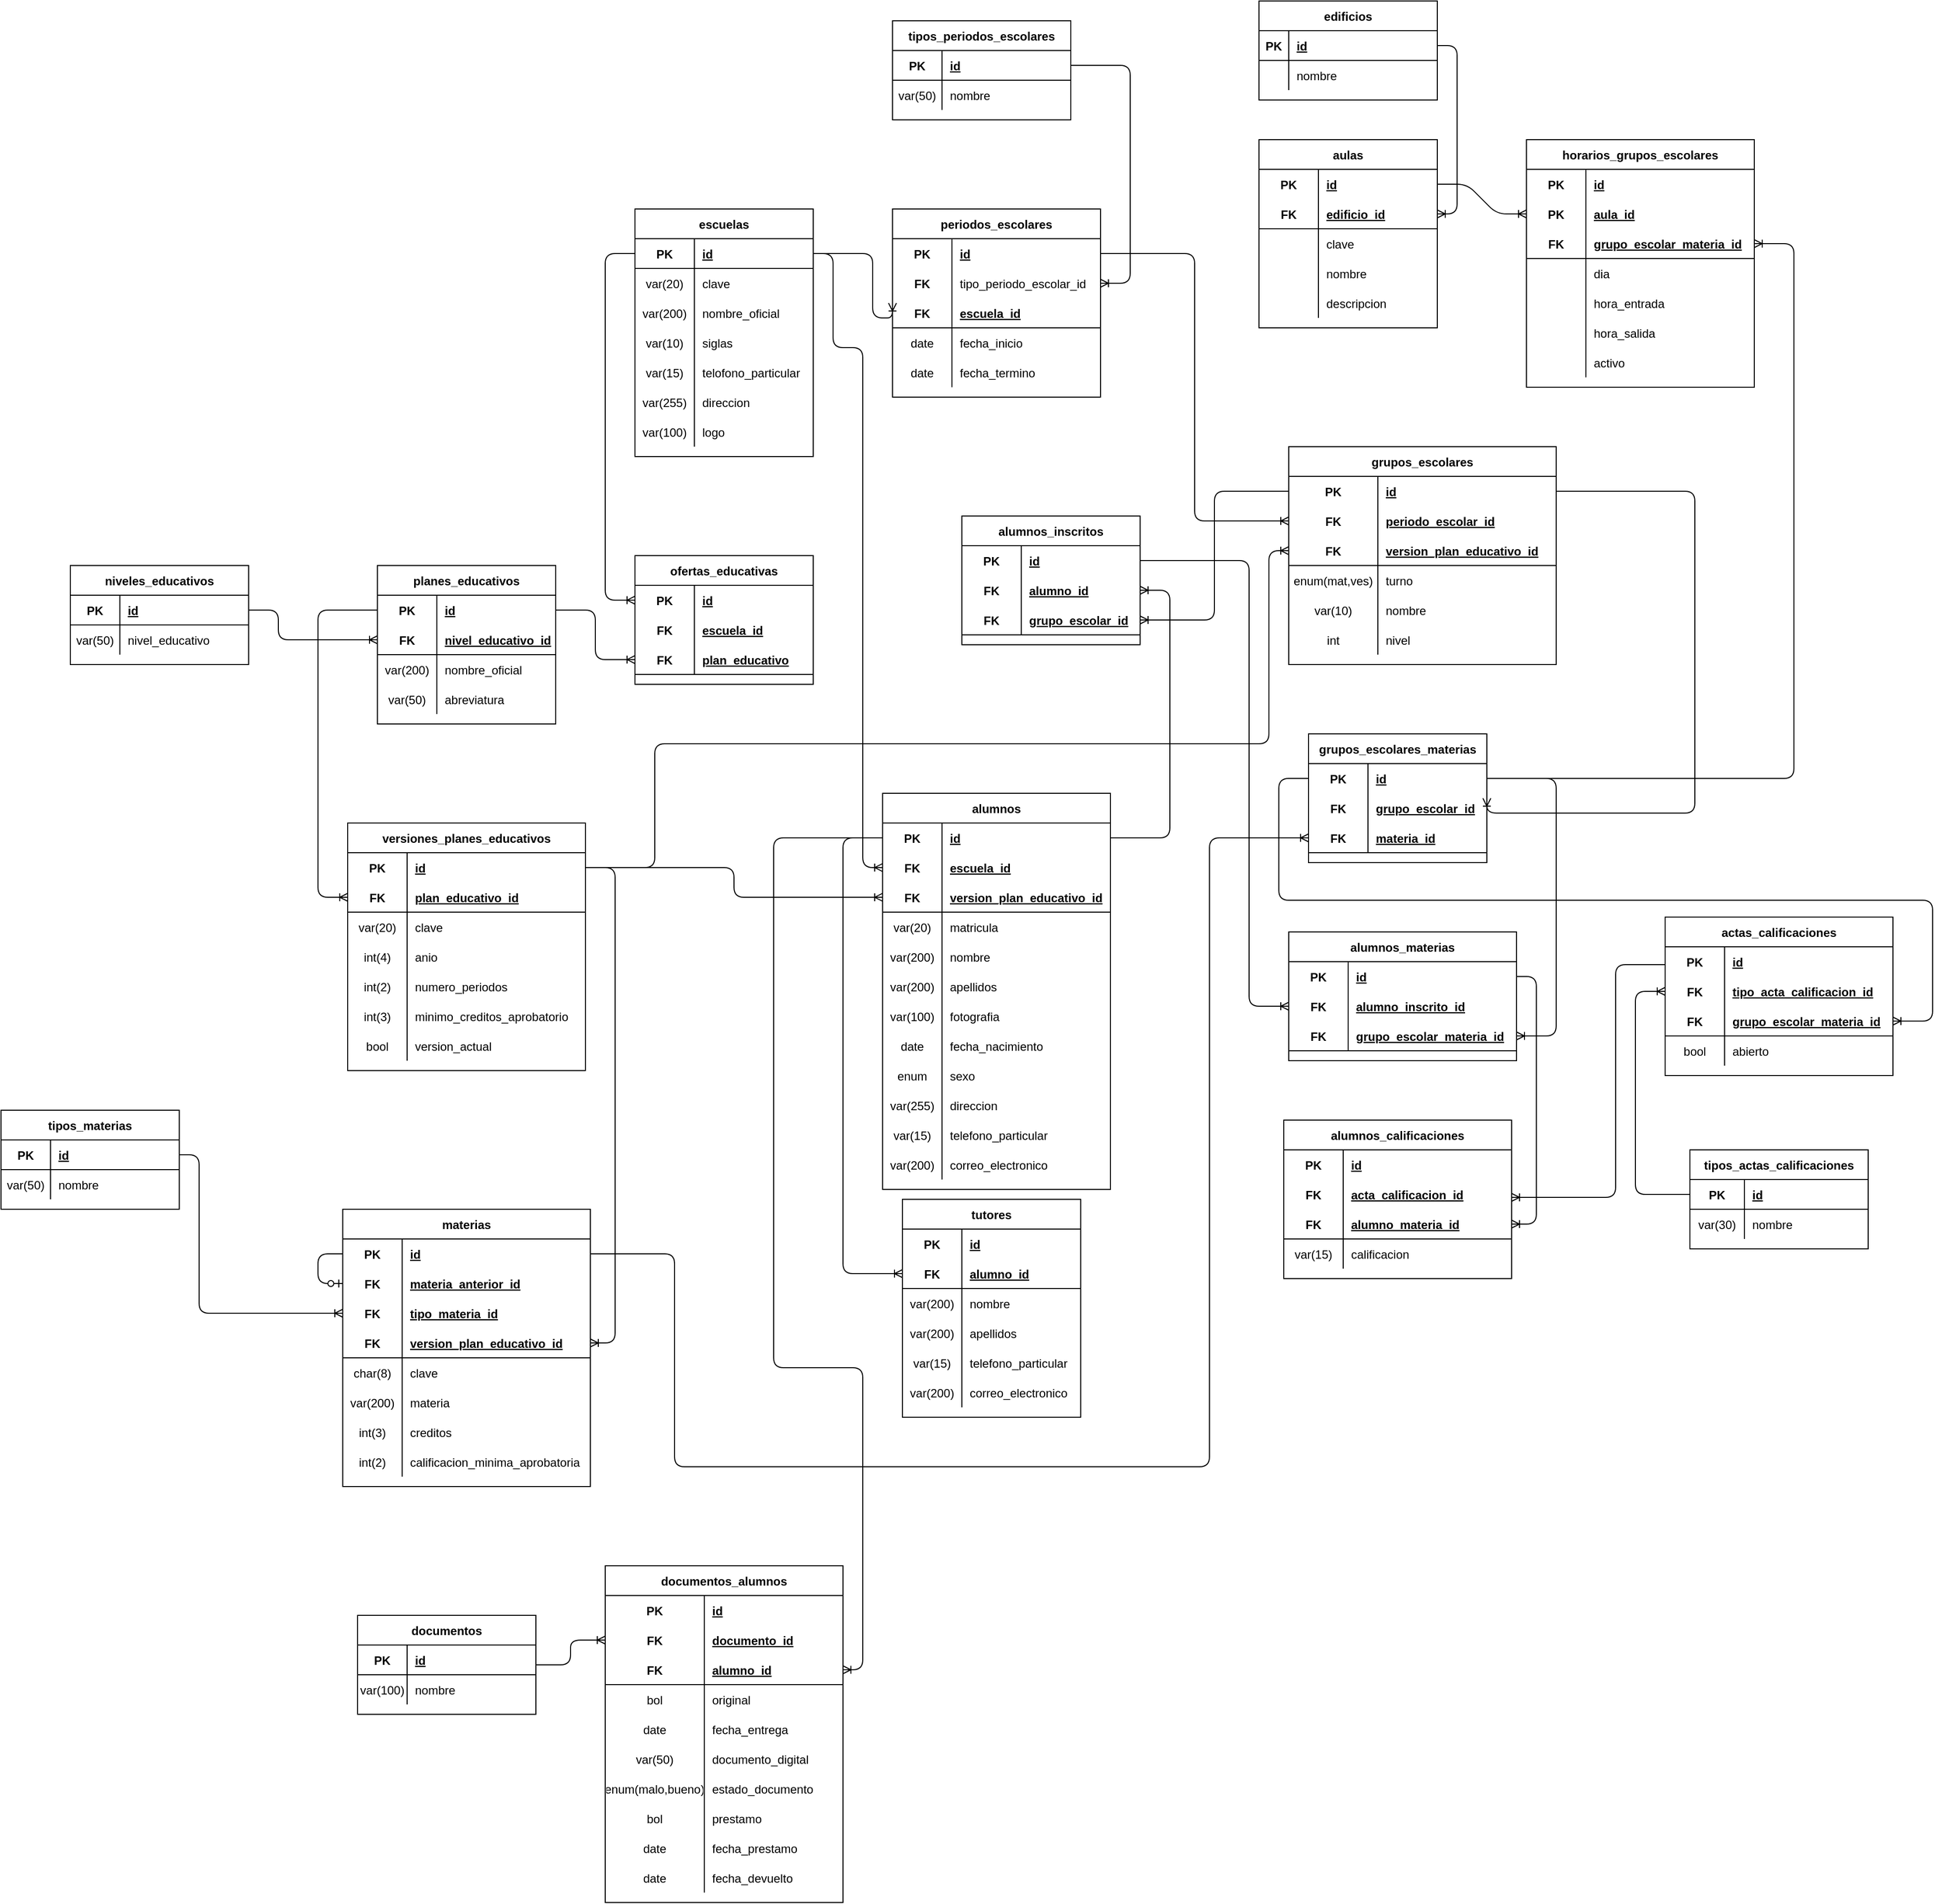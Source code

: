 <mxfile>
    <diagram id="gRq4UUQuc6FnpKWhQ01D" name="Página-1">
        <mxGraphModel dx="1821" dy="1774" grid="1" gridSize="10" guides="1" tooltips="1" connect="1" arrows="1" fold="1" page="1" pageScale="1" pageWidth="827" pageHeight="1169" math="0" shadow="0">
            <root>
                <mxCell id="0"/>
                <mxCell id="1" parent="0"/>
                <mxCell id="6" value="niveles_educativos" style="shape=table;startSize=30;container=1;collapsible=1;childLayout=tableLayout;fixedRows=1;rowLines=0;fontStyle=1;align=center;resizeLast=1;" parent="1" vertex="1">
                    <mxGeometry x="-70" y="120" width="180" height="100" as="geometry"/>
                </mxCell>
                <mxCell id="7" value="" style="shape=partialRectangle;collapsible=0;dropTarget=0;pointerEvents=0;fillColor=none;top=0;left=0;bottom=1;right=0;points=[[0,0.5],[1,0.5]];portConstraint=eastwest;" parent="6" vertex="1">
                    <mxGeometry y="30" width="180" height="30" as="geometry"/>
                </mxCell>
                <mxCell id="8" value="PK" style="shape=partialRectangle;connectable=0;fillColor=none;top=0;left=0;bottom=0;right=0;fontStyle=1;overflow=hidden;" parent="7" vertex="1">
                    <mxGeometry width="50" height="30" as="geometry"/>
                </mxCell>
                <mxCell id="9" value="id" style="shape=partialRectangle;connectable=0;fillColor=none;top=0;left=0;bottom=0;right=0;align=left;spacingLeft=6;fontStyle=5;overflow=hidden;" parent="7" vertex="1">
                    <mxGeometry x="50" width="130" height="30" as="geometry"/>
                </mxCell>
                <mxCell id="10" value="" style="shape=partialRectangle;collapsible=0;dropTarget=0;pointerEvents=0;fillColor=none;top=0;left=0;bottom=0;right=0;points=[[0,0.5],[1,0.5]];portConstraint=eastwest;" parent="6" vertex="1">
                    <mxGeometry y="60" width="180" height="30" as="geometry"/>
                </mxCell>
                <mxCell id="11" value="var(50)" style="shape=partialRectangle;connectable=0;fillColor=none;top=0;left=0;bottom=0;right=0;editable=1;overflow=hidden;" parent="10" vertex="1">
                    <mxGeometry width="50" height="30" as="geometry"/>
                </mxCell>
                <mxCell id="12" value="nivel_educativo" style="shape=partialRectangle;connectable=0;fillColor=none;top=0;left=0;bottom=0;right=0;align=left;spacingLeft=6;overflow=hidden;" parent="10" vertex="1">
                    <mxGeometry x="50" width="130" height="30" as="geometry"/>
                </mxCell>
                <mxCell id="32" value="planes_educativos" style="shape=table;startSize=30;container=1;collapsible=1;childLayout=tableLayout;fixedRows=1;rowLines=0;fontStyle=1;align=center;resizeLast=1;" parent="1" vertex="1">
                    <mxGeometry x="240" y="120" width="180" height="160" as="geometry"/>
                </mxCell>
                <mxCell id="33" value="" style="shape=partialRectangle;collapsible=0;dropTarget=0;pointerEvents=0;fillColor=none;top=0;left=0;bottom=0;right=0;points=[[0,0.5],[1,0.5]];portConstraint=eastwest;" parent="32" vertex="1">
                    <mxGeometry y="30" width="180" height="30" as="geometry"/>
                </mxCell>
                <mxCell id="34" value="PK" style="shape=partialRectangle;connectable=0;fillColor=none;top=0;left=0;bottom=0;right=0;fontStyle=1;overflow=hidden;" parent="33" vertex="1">
                    <mxGeometry width="60" height="30" as="geometry"/>
                </mxCell>
                <mxCell id="35" value="id" style="shape=partialRectangle;connectable=0;fillColor=none;top=0;left=0;bottom=0;right=0;align=left;spacingLeft=6;fontStyle=5;overflow=hidden;" parent="33" vertex="1">
                    <mxGeometry x="60" width="120" height="30" as="geometry"/>
                </mxCell>
                <mxCell id="36" value="" style="shape=partialRectangle;collapsible=0;dropTarget=0;pointerEvents=0;fillColor=none;top=0;left=0;bottom=1;right=0;points=[[0,0.5],[1,0.5]];portConstraint=eastwest;" parent="32" vertex="1">
                    <mxGeometry y="60" width="180" height="30" as="geometry"/>
                </mxCell>
                <mxCell id="37" value="FK" style="shape=partialRectangle;connectable=0;fillColor=none;top=0;left=0;bottom=0;right=0;fontStyle=1;overflow=hidden;" parent="36" vertex="1">
                    <mxGeometry width="60" height="30" as="geometry"/>
                </mxCell>
                <mxCell id="38" value="nivel_educativo_id" style="shape=partialRectangle;connectable=0;fillColor=none;top=0;left=0;bottom=0;right=0;align=left;spacingLeft=6;fontStyle=5;overflow=hidden;" parent="36" vertex="1">
                    <mxGeometry x="60" width="120" height="30" as="geometry"/>
                </mxCell>
                <mxCell id="42" value="" style="shape=partialRectangle;collapsible=0;dropTarget=0;pointerEvents=0;fillColor=none;top=0;left=0;bottom=0;right=0;points=[[0,0.5],[1,0.5]];portConstraint=eastwest;" parent="32" vertex="1">
                    <mxGeometry y="90" width="180" height="30" as="geometry"/>
                </mxCell>
                <mxCell id="43" value="var(200)" style="shape=partialRectangle;connectable=0;fillColor=none;top=0;left=0;bottom=0;right=0;editable=1;overflow=hidden;" parent="42" vertex="1">
                    <mxGeometry width="60" height="30" as="geometry"/>
                </mxCell>
                <mxCell id="44" value="nombre_oficial" style="shape=partialRectangle;connectable=0;fillColor=none;top=0;left=0;bottom=0;right=0;align=left;spacingLeft=6;overflow=hidden;" parent="42" vertex="1">
                    <mxGeometry x="60" width="120" height="30" as="geometry"/>
                </mxCell>
                <mxCell id="45" value="" style="shape=partialRectangle;collapsible=0;dropTarget=0;pointerEvents=0;fillColor=none;top=0;left=0;bottom=0;right=0;points=[[0,0.5],[1,0.5]];portConstraint=eastwest;" parent="32" vertex="1">
                    <mxGeometry y="120" width="180" height="30" as="geometry"/>
                </mxCell>
                <mxCell id="46" value="var(50)" style="shape=partialRectangle;connectable=0;fillColor=none;top=0;left=0;bottom=0;right=0;editable=1;overflow=hidden;" parent="45" vertex="1">
                    <mxGeometry width="60" height="30" as="geometry"/>
                </mxCell>
                <mxCell id="47" value="abreviatura" style="shape=partialRectangle;connectable=0;fillColor=none;top=0;left=0;bottom=0;right=0;align=left;spacingLeft=6;overflow=hidden;" parent="45" vertex="1">
                    <mxGeometry x="60" width="120" height="30" as="geometry"/>
                </mxCell>
                <mxCell id="51" value="versiones_planes_educativos" style="shape=table;startSize=30;container=1;collapsible=1;childLayout=tableLayout;fixedRows=1;rowLines=0;fontStyle=1;align=center;resizeLast=1;" parent="1" vertex="1">
                    <mxGeometry x="210" y="380" width="240" height="250" as="geometry"/>
                </mxCell>
                <mxCell id="52" value="" style="shape=partialRectangle;collapsible=0;dropTarget=0;pointerEvents=0;fillColor=none;top=0;left=0;bottom=0;right=0;points=[[0,0.5],[1,0.5]];portConstraint=eastwest;" parent="51" vertex="1">
                    <mxGeometry y="30" width="240" height="30" as="geometry"/>
                </mxCell>
                <mxCell id="53" value="PK" style="shape=partialRectangle;connectable=0;fillColor=none;top=0;left=0;bottom=0;right=0;fontStyle=1;overflow=hidden;" parent="52" vertex="1">
                    <mxGeometry width="60" height="30" as="geometry"/>
                </mxCell>
                <mxCell id="54" value="id" style="shape=partialRectangle;connectable=0;fillColor=none;top=0;left=0;bottom=0;right=0;align=left;spacingLeft=6;fontStyle=5;overflow=hidden;" parent="52" vertex="1">
                    <mxGeometry x="60" width="180" height="30" as="geometry"/>
                </mxCell>
                <mxCell id="55" value="" style="shape=partialRectangle;collapsible=0;dropTarget=0;pointerEvents=0;fillColor=none;top=0;left=0;bottom=1;right=0;points=[[0,0.5],[1,0.5]];portConstraint=eastwest;" parent="51" vertex="1">
                    <mxGeometry y="60" width="240" height="30" as="geometry"/>
                </mxCell>
                <mxCell id="56" value="FK" style="shape=partialRectangle;connectable=0;fillColor=none;top=0;left=0;bottom=0;right=0;fontStyle=1;overflow=hidden;" parent="55" vertex="1">
                    <mxGeometry width="60" height="30" as="geometry"/>
                </mxCell>
                <mxCell id="57" value="plan_educativo_id" style="shape=partialRectangle;connectable=0;fillColor=none;top=0;left=0;bottom=0;right=0;align=left;spacingLeft=6;fontStyle=5;overflow=hidden;" parent="55" vertex="1">
                    <mxGeometry x="60" width="180" height="30" as="geometry"/>
                </mxCell>
                <mxCell id="58" value="" style="shape=partialRectangle;collapsible=0;dropTarget=0;pointerEvents=0;fillColor=none;top=0;left=0;bottom=0;right=0;points=[[0,0.5],[1,0.5]];portConstraint=eastwest;" parent="51" vertex="1">
                    <mxGeometry y="90" width="240" height="30" as="geometry"/>
                </mxCell>
                <mxCell id="59" value="var(20)" style="shape=partialRectangle;connectable=0;fillColor=none;top=0;left=0;bottom=0;right=0;editable=1;overflow=hidden;" parent="58" vertex="1">
                    <mxGeometry width="60" height="30" as="geometry"/>
                </mxCell>
                <mxCell id="60" value="clave" style="shape=partialRectangle;connectable=0;fillColor=none;top=0;left=0;bottom=0;right=0;align=left;spacingLeft=6;overflow=hidden;" parent="58" vertex="1">
                    <mxGeometry x="60" width="180" height="30" as="geometry"/>
                </mxCell>
                <mxCell id="61" value="" style="shape=partialRectangle;collapsible=0;dropTarget=0;pointerEvents=0;fillColor=none;top=0;left=0;bottom=0;right=0;points=[[0,0.5],[1,0.5]];portConstraint=eastwest;" parent="51" vertex="1">
                    <mxGeometry y="120" width="240" height="30" as="geometry"/>
                </mxCell>
                <mxCell id="62" value="int(4)" style="shape=partialRectangle;connectable=0;fillColor=none;top=0;left=0;bottom=0;right=0;editable=1;overflow=hidden;" parent="61" vertex="1">
                    <mxGeometry width="60" height="30" as="geometry"/>
                </mxCell>
                <mxCell id="63" value="anio" style="shape=partialRectangle;connectable=0;fillColor=none;top=0;left=0;bottom=0;right=0;align=left;spacingLeft=6;overflow=hidden;" parent="61" vertex="1">
                    <mxGeometry x="60" width="180" height="30" as="geometry"/>
                </mxCell>
                <mxCell id="67" value="" style="shape=partialRectangle;collapsible=0;dropTarget=0;pointerEvents=0;fillColor=none;top=0;left=0;bottom=0;right=0;points=[[0,0.5],[1,0.5]];portConstraint=eastwest;" parent="51" vertex="1">
                    <mxGeometry y="150" width="240" height="30" as="geometry"/>
                </mxCell>
                <mxCell id="68" value="int(2)" style="shape=partialRectangle;connectable=0;fillColor=none;top=0;left=0;bottom=0;right=0;editable=1;overflow=hidden;" parent="67" vertex="1">
                    <mxGeometry width="60" height="30" as="geometry"/>
                </mxCell>
                <mxCell id="69" value="numero_periodos" style="shape=partialRectangle;connectable=0;fillColor=none;top=0;left=0;bottom=0;right=0;align=left;spacingLeft=6;overflow=hidden;" parent="67" vertex="1">
                    <mxGeometry x="60" width="180" height="30" as="geometry"/>
                </mxCell>
                <mxCell id="70" value="" style="shape=partialRectangle;collapsible=0;dropTarget=0;pointerEvents=0;fillColor=none;top=0;left=0;bottom=0;right=0;points=[[0,0.5],[1,0.5]];portConstraint=eastwest;" parent="51" vertex="1">
                    <mxGeometry y="180" width="240" height="30" as="geometry"/>
                </mxCell>
                <mxCell id="71" value="int(3)" style="shape=partialRectangle;connectable=0;fillColor=none;top=0;left=0;bottom=0;right=0;editable=1;overflow=hidden;" parent="70" vertex="1">
                    <mxGeometry width="60" height="30" as="geometry"/>
                </mxCell>
                <mxCell id="72" value="minimo_creditos_aprobatorio" style="shape=partialRectangle;connectable=0;fillColor=none;top=0;left=0;bottom=0;right=0;align=left;spacingLeft=6;overflow=hidden;" parent="70" vertex="1">
                    <mxGeometry x="60" width="180" height="30" as="geometry"/>
                </mxCell>
                <mxCell id="73" value="" style="shape=partialRectangle;collapsible=0;dropTarget=0;pointerEvents=0;fillColor=none;top=0;left=0;bottom=0;right=0;points=[[0,0.5],[1,0.5]];portConstraint=eastwest;" parent="51" vertex="1">
                    <mxGeometry y="210" width="240" height="30" as="geometry"/>
                </mxCell>
                <mxCell id="74" value="bool" style="shape=partialRectangle;connectable=0;fillColor=none;top=0;left=0;bottom=0;right=0;editable=1;overflow=hidden;" parent="73" vertex="1">
                    <mxGeometry width="60" height="30" as="geometry"/>
                </mxCell>
                <mxCell id="75" value="version_actual" style="shape=partialRectangle;connectable=0;fillColor=none;top=0;left=0;bottom=0;right=0;align=left;spacingLeft=6;overflow=hidden;" parent="73" vertex="1">
                    <mxGeometry x="60" width="180" height="30" as="geometry"/>
                </mxCell>
                <mxCell id="84" value="escuelas" style="shape=table;startSize=30;container=1;collapsible=1;childLayout=tableLayout;fixedRows=1;rowLines=0;fontStyle=1;align=center;resizeLast=1;" parent="1" vertex="1">
                    <mxGeometry x="500" y="-240" width="180" height="250" as="geometry"/>
                </mxCell>
                <mxCell id="85" value="" style="shape=partialRectangle;collapsible=0;dropTarget=0;pointerEvents=0;fillColor=none;top=0;left=0;bottom=1;right=0;points=[[0,0.5],[1,0.5]];portConstraint=eastwest;" parent="84" vertex="1">
                    <mxGeometry y="30" width="180" height="30" as="geometry"/>
                </mxCell>
                <mxCell id="86" value="PK" style="shape=partialRectangle;connectable=0;fillColor=none;top=0;left=0;bottom=0;right=0;fontStyle=1;overflow=hidden;" parent="85" vertex="1">
                    <mxGeometry width="60" height="30" as="geometry"/>
                </mxCell>
                <mxCell id="87" value="id" style="shape=partialRectangle;connectable=0;fillColor=none;top=0;left=0;bottom=0;right=0;align=left;spacingLeft=6;fontStyle=5;overflow=hidden;" parent="85" vertex="1">
                    <mxGeometry x="60" width="120" height="30" as="geometry"/>
                </mxCell>
                <mxCell id="88" value="" style="shape=partialRectangle;collapsible=0;dropTarget=0;pointerEvents=0;fillColor=none;top=0;left=0;bottom=0;right=0;points=[[0,0.5],[1,0.5]];portConstraint=eastwest;" parent="84" vertex="1">
                    <mxGeometry y="60" width="180" height="30" as="geometry"/>
                </mxCell>
                <mxCell id="89" value="var(20)" style="shape=partialRectangle;connectable=0;fillColor=none;top=0;left=0;bottom=0;right=0;editable=1;overflow=hidden;" parent="88" vertex="1">
                    <mxGeometry width="60" height="30" as="geometry"/>
                </mxCell>
                <mxCell id="90" value="clave" style="shape=partialRectangle;connectable=0;fillColor=none;top=0;left=0;bottom=0;right=0;align=left;spacingLeft=6;overflow=hidden;" parent="88" vertex="1">
                    <mxGeometry x="60" width="120" height="30" as="geometry"/>
                </mxCell>
                <mxCell id="91" value="" style="shape=partialRectangle;collapsible=0;dropTarget=0;pointerEvents=0;fillColor=none;top=0;left=0;bottom=0;right=0;points=[[0,0.5],[1,0.5]];portConstraint=eastwest;" parent="84" vertex="1">
                    <mxGeometry y="90" width="180" height="30" as="geometry"/>
                </mxCell>
                <mxCell id="92" value="var(200)" style="shape=partialRectangle;connectable=0;fillColor=none;top=0;left=0;bottom=0;right=0;editable=1;overflow=hidden;" parent="91" vertex="1">
                    <mxGeometry width="60" height="30" as="geometry"/>
                </mxCell>
                <mxCell id="93" value="nombre_oficial" style="shape=partialRectangle;connectable=0;fillColor=none;top=0;left=0;bottom=0;right=0;align=left;spacingLeft=6;overflow=hidden;" parent="91" vertex="1">
                    <mxGeometry x="60" width="120" height="30" as="geometry"/>
                </mxCell>
                <mxCell id="94" value="" style="shape=partialRectangle;collapsible=0;dropTarget=0;pointerEvents=0;fillColor=none;top=0;left=0;bottom=0;right=0;points=[[0,0.5],[1,0.5]];portConstraint=eastwest;" parent="84" vertex="1">
                    <mxGeometry y="120" width="180" height="30" as="geometry"/>
                </mxCell>
                <mxCell id="95" value="var(10)" style="shape=partialRectangle;connectable=0;fillColor=none;top=0;left=0;bottom=0;right=0;editable=1;overflow=hidden;" parent="94" vertex="1">
                    <mxGeometry width="60" height="30" as="geometry"/>
                </mxCell>
                <mxCell id="96" value="siglas" style="shape=partialRectangle;connectable=0;fillColor=none;top=0;left=0;bottom=0;right=0;align=left;spacingLeft=6;overflow=hidden;" parent="94" vertex="1">
                    <mxGeometry x="60" width="120" height="30" as="geometry"/>
                </mxCell>
                <mxCell id="97" value="" style="shape=partialRectangle;collapsible=0;dropTarget=0;pointerEvents=0;fillColor=none;top=0;left=0;bottom=0;right=0;points=[[0,0.5],[1,0.5]];portConstraint=eastwest;" parent="84" vertex="1">
                    <mxGeometry y="150" width="180" height="30" as="geometry"/>
                </mxCell>
                <mxCell id="98" value="var(15)" style="shape=partialRectangle;connectable=0;fillColor=none;top=0;left=0;bottom=0;right=0;editable=1;overflow=hidden;" parent="97" vertex="1">
                    <mxGeometry width="60" height="30" as="geometry"/>
                </mxCell>
                <mxCell id="99" value="telofono_particular" style="shape=partialRectangle;connectable=0;fillColor=none;top=0;left=0;bottom=0;right=0;align=left;spacingLeft=6;overflow=hidden;" parent="97" vertex="1">
                    <mxGeometry x="60" width="120" height="30" as="geometry"/>
                </mxCell>
                <mxCell id="100" value="" style="shape=partialRectangle;collapsible=0;dropTarget=0;pointerEvents=0;fillColor=none;top=0;left=0;bottom=0;right=0;points=[[0,0.5],[1,0.5]];portConstraint=eastwest;" parent="84" vertex="1">
                    <mxGeometry y="180" width="180" height="30" as="geometry"/>
                </mxCell>
                <mxCell id="101" value="var(255)" style="shape=partialRectangle;connectable=0;fillColor=none;top=0;left=0;bottom=0;right=0;editable=1;overflow=hidden;" parent="100" vertex="1">
                    <mxGeometry width="60" height="30" as="geometry"/>
                </mxCell>
                <mxCell id="102" value="direccion" style="shape=partialRectangle;connectable=0;fillColor=none;top=0;left=0;bottom=0;right=0;align=left;spacingLeft=6;overflow=hidden;" parent="100" vertex="1">
                    <mxGeometry x="60" width="120" height="30" as="geometry"/>
                </mxCell>
                <mxCell id="112" value="" style="shape=partialRectangle;collapsible=0;dropTarget=0;pointerEvents=0;fillColor=none;top=0;left=0;bottom=0;right=0;points=[[0,0.5],[1,0.5]];portConstraint=eastwest;" parent="84" vertex="1">
                    <mxGeometry y="210" width="180" height="30" as="geometry"/>
                </mxCell>
                <mxCell id="113" value="var(100)" style="shape=partialRectangle;connectable=0;fillColor=none;top=0;left=0;bottom=0;right=0;editable=1;overflow=hidden;" parent="112" vertex="1">
                    <mxGeometry width="60" height="30" as="geometry"/>
                </mxCell>
                <mxCell id="114" value="logo" style="shape=partialRectangle;connectable=0;fillColor=none;top=0;left=0;bottom=0;right=0;align=left;spacingLeft=6;overflow=hidden;" parent="112" vertex="1">
                    <mxGeometry x="60" width="120" height="30" as="geometry"/>
                </mxCell>
                <mxCell id="128" value="ofertas_educativas" style="shape=table;startSize=30;container=1;collapsible=1;childLayout=tableLayout;fixedRows=1;rowLines=0;fontStyle=1;align=center;resizeLast=1;" parent="1" vertex="1">
                    <mxGeometry x="500" y="110" width="180" height="130" as="geometry"/>
                </mxCell>
                <mxCell id="129" value="" style="shape=partialRectangle;collapsible=0;dropTarget=0;pointerEvents=0;fillColor=none;top=0;left=0;bottom=0;right=0;points=[[0,0.5],[1,0.5]];portConstraint=eastwest;" parent="128" vertex="1">
                    <mxGeometry y="30" width="180" height="30" as="geometry"/>
                </mxCell>
                <mxCell id="130" value="PK" style="shape=partialRectangle;connectable=0;fillColor=none;top=0;left=0;bottom=0;right=0;fontStyle=1;overflow=hidden;" parent="129" vertex="1">
                    <mxGeometry width="60" height="30" as="geometry"/>
                </mxCell>
                <mxCell id="131" value="id" style="shape=partialRectangle;connectable=0;fillColor=none;top=0;left=0;bottom=0;right=0;align=left;spacingLeft=6;fontStyle=5;overflow=hidden;" parent="129" vertex="1">
                    <mxGeometry x="60" width="120" height="30" as="geometry"/>
                </mxCell>
                <mxCell id="141" value="" style="shape=partialRectangle;collapsible=0;dropTarget=0;pointerEvents=0;fillColor=none;top=0;left=0;bottom=0;right=0;points=[[0,0.5],[1,0.5]];portConstraint=eastwest;" parent="128" vertex="1">
                    <mxGeometry y="60" width="180" height="30" as="geometry"/>
                </mxCell>
                <mxCell id="142" value="FK" style="shape=partialRectangle;connectable=0;fillColor=none;top=0;left=0;bottom=0;right=0;fontStyle=1;overflow=hidden;" parent="141" vertex="1">
                    <mxGeometry width="60" height="30" as="geometry"/>
                </mxCell>
                <mxCell id="143" value="escuela_id" style="shape=partialRectangle;connectable=0;fillColor=none;top=0;left=0;bottom=0;right=0;align=left;spacingLeft=6;fontStyle=5;overflow=hidden;" parent="141" vertex="1">
                    <mxGeometry x="60" width="120" height="30" as="geometry"/>
                </mxCell>
                <mxCell id="132" value="" style="shape=partialRectangle;collapsible=0;dropTarget=0;pointerEvents=0;fillColor=none;top=0;left=0;bottom=1;right=0;points=[[0,0.5],[1,0.5]];portConstraint=eastwest;" parent="128" vertex="1">
                    <mxGeometry y="90" width="180" height="30" as="geometry"/>
                </mxCell>
                <mxCell id="133" value="FK" style="shape=partialRectangle;connectable=0;fillColor=none;top=0;left=0;bottom=0;right=0;fontStyle=1;overflow=hidden;" parent="132" vertex="1">
                    <mxGeometry width="60" height="30" as="geometry"/>
                </mxCell>
                <mxCell id="134" value="plan_educativo" style="shape=partialRectangle;connectable=0;fillColor=none;top=0;left=0;bottom=0;right=0;align=left;spacingLeft=6;fontStyle=5;overflow=hidden;" parent="132" vertex="1">
                    <mxGeometry x="60" width="120" height="30" as="geometry"/>
                </mxCell>
                <mxCell id="146" value="" style="edgeStyle=orthogonalEdgeStyle;fontSize=12;html=1;endArrow=ERoneToMany;exitX=1;exitY=0.5;exitDx=0;exitDy=0;entryX=0;entryY=0.5;entryDx=0;entryDy=0;" parent="1" source="7" target="36" edge="1">
                    <mxGeometry width="100" height="100" relative="1" as="geometry">
                        <mxPoint x="260" y="390" as="sourcePoint"/>
                        <mxPoint x="360" y="290" as="targetPoint"/>
                        <Array as="points">
                            <mxPoint x="140" y="165"/>
                            <mxPoint x="140" y="195"/>
                        </Array>
                    </mxGeometry>
                </mxCell>
                <mxCell id="147" value="" style="edgeStyle=orthogonalEdgeStyle;fontSize=12;html=1;endArrow=ERoneToMany;exitX=0;exitY=0.5;exitDx=0;exitDy=0;entryX=0;entryY=0.5;entryDx=0;entryDy=0;" parent="1" source="33" target="55" edge="1">
                    <mxGeometry width="100" height="100" relative="1" as="geometry">
                        <mxPoint x="260" y="390" as="sourcePoint"/>
                        <mxPoint x="360" y="290" as="targetPoint"/>
                        <Array as="points">
                            <mxPoint x="180" y="165"/>
                            <mxPoint x="180" y="455"/>
                        </Array>
                    </mxGeometry>
                </mxCell>
                <mxCell id="148" value="" style="edgeStyle=orthogonalEdgeStyle;fontSize=12;html=1;endArrow=ERoneToMany;exitX=1;exitY=0.5;exitDx=0;exitDy=0;entryX=0;entryY=0.5;entryDx=0;entryDy=0;" parent="1" source="33" target="132" edge="1">
                    <mxGeometry width="100" height="100" relative="1" as="geometry">
                        <mxPoint x="460" y="300" as="sourcePoint"/>
                        <mxPoint x="560" y="200" as="targetPoint"/>
                    </mxGeometry>
                </mxCell>
                <mxCell id="149" value="" style="edgeStyle=orthogonalEdgeStyle;fontSize=12;html=1;endArrow=ERoneToMany;exitX=0;exitY=0.5;exitDx=0;exitDy=0;entryX=0;entryY=0.5;entryDx=0;entryDy=0;" parent="1" source="85" target="129" edge="1">
                    <mxGeometry width="100" height="100" relative="1" as="geometry">
                        <mxPoint x="460" y="140" as="sourcePoint"/>
                        <mxPoint x="560" y="40" as="targetPoint"/>
                        <Array as="points">
                            <mxPoint x="470" y="-195"/>
                            <mxPoint x="470" y="155"/>
                        </Array>
                    </mxGeometry>
                </mxCell>
                <mxCell id="153" value="tipos_periodos_escolares" style="shape=table;startSize=30;container=1;collapsible=1;childLayout=tableLayout;fixedRows=1;rowLines=0;fontStyle=1;align=center;resizeLast=1;" parent="1" vertex="1">
                    <mxGeometry x="760" y="-430" width="180" height="100" as="geometry"/>
                </mxCell>
                <mxCell id="154" value="" style="shape=partialRectangle;collapsible=0;dropTarget=0;pointerEvents=0;fillColor=none;top=0;left=0;bottom=1;right=0;points=[[0,0.5],[1,0.5]];portConstraint=eastwest;" parent="153" vertex="1">
                    <mxGeometry y="30" width="180" height="30" as="geometry"/>
                </mxCell>
                <mxCell id="155" value="PK" style="shape=partialRectangle;connectable=0;fillColor=none;top=0;left=0;bottom=0;right=0;fontStyle=1;overflow=hidden;" parent="154" vertex="1">
                    <mxGeometry width="50" height="30" as="geometry"/>
                </mxCell>
                <mxCell id="156" value="id" style="shape=partialRectangle;connectable=0;fillColor=none;top=0;left=0;bottom=0;right=0;align=left;spacingLeft=6;fontStyle=5;overflow=hidden;" parent="154" vertex="1">
                    <mxGeometry x="50" width="130" height="30" as="geometry"/>
                </mxCell>
                <mxCell id="157" value="" style="shape=partialRectangle;collapsible=0;dropTarget=0;pointerEvents=0;fillColor=none;top=0;left=0;bottom=0;right=0;points=[[0,0.5],[1,0.5]];portConstraint=eastwest;" parent="153" vertex="1">
                    <mxGeometry y="60" width="180" height="30" as="geometry"/>
                </mxCell>
                <mxCell id="158" value="var(50)" style="shape=partialRectangle;connectable=0;fillColor=none;top=0;left=0;bottom=0;right=0;editable=1;overflow=hidden;" parent="157" vertex="1">
                    <mxGeometry width="50" height="30" as="geometry"/>
                </mxCell>
                <mxCell id="159" value="nombre" style="shape=partialRectangle;connectable=0;fillColor=none;top=0;left=0;bottom=0;right=0;align=left;spacingLeft=6;overflow=hidden;" parent="157" vertex="1">
                    <mxGeometry x="50" width="130" height="30" as="geometry"/>
                </mxCell>
                <mxCell id="166" value="periodos_escolares" style="shape=table;startSize=30;container=1;collapsible=1;childLayout=tableLayout;fixedRows=1;rowLines=0;fontStyle=1;align=center;resizeLast=1;" parent="1" vertex="1">
                    <mxGeometry x="760" y="-240" width="210" height="190" as="geometry"/>
                </mxCell>
                <mxCell id="167" value="" style="shape=partialRectangle;collapsible=0;dropTarget=0;pointerEvents=0;fillColor=none;top=0;left=0;bottom=0;right=0;points=[[0,0.5],[1,0.5]];portConstraint=eastwest;" parent="166" vertex="1">
                    <mxGeometry y="30" width="210" height="30" as="geometry"/>
                </mxCell>
                <mxCell id="168" value="PK" style="shape=partialRectangle;connectable=0;fillColor=none;top=0;left=0;bottom=0;right=0;fontStyle=1;overflow=hidden;" parent="167" vertex="1">
                    <mxGeometry width="60" height="30" as="geometry"/>
                </mxCell>
                <mxCell id="169" value="id" style="shape=partialRectangle;connectable=0;fillColor=none;top=0;left=0;bottom=0;right=0;align=left;spacingLeft=6;fontStyle=5;overflow=hidden;" parent="167" vertex="1">
                    <mxGeometry x="60" width="150" height="30" as="geometry"/>
                </mxCell>
                <mxCell id="183" value="" style="shape=partialRectangle;collapsible=0;dropTarget=0;pointerEvents=0;fillColor=none;top=0;left=0;bottom=0;right=0;points=[[0,0.5],[1,0.5]];portConstraint=eastwest;" parent="166" vertex="1">
                    <mxGeometry y="60" width="210" height="30" as="geometry"/>
                </mxCell>
                <mxCell id="184" value="FK" style="shape=partialRectangle;connectable=0;fillColor=none;top=0;left=0;bottom=0;right=0;editable=1;overflow=hidden;fontStyle=1" parent="183" vertex="1">
                    <mxGeometry width="60" height="30" as="geometry"/>
                </mxCell>
                <mxCell id="185" value="tipo_periodo_escolar_id" style="shape=partialRectangle;connectable=0;fillColor=none;top=0;left=0;bottom=0;right=0;align=left;spacingLeft=6;overflow=hidden;" parent="183" vertex="1">
                    <mxGeometry x="60" width="150" height="30" as="geometry"/>
                </mxCell>
                <mxCell id="170" value="" style="shape=partialRectangle;collapsible=0;dropTarget=0;pointerEvents=0;fillColor=none;top=0;left=0;bottom=1;right=0;points=[[0,0.5],[1,0.5]];portConstraint=eastwest;" parent="166" vertex="1">
                    <mxGeometry y="90" width="210" height="30" as="geometry"/>
                </mxCell>
                <mxCell id="171" value="FK" style="shape=partialRectangle;connectable=0;fillColor=none;top=0;left=0;bottom=0;right=0;fontStyle=1;overflow=hidden;" parent="170" vertex="1">
                    <mxGeometry width="60" height="30" as="geometry"/>
                </mxCell>
                <mxCell id="172" value="escuela_id" style="shape=partialRectangle;connectable=0;fillColor=none;top=0;left=0;bottom=0;right=0;align=left;spacingLeft=6;fontStyle=5;overflow=hidden;" parent="170" vertex="1">
                    <mxGeometry x="60" width="150" height="30" as="geometry"/>
                </mxCell>
                <mxCell id="173" value="" style="shape=partialRectangle;collapsible=0;dropTarget=0;pointerEvents=0;fillColor=none;top=0;left=0;bottom=0;right=0;points=[[0,0.5],[1,0.5]];portConstraint=eastwest;" parent="166" vertex="1">
                    <mxGeometry y="120" width="210" height="30" as="geometry"/>
                </mxCell>
                <mxCell id="174" value="date" style="shape=partialRectangle;connectable=0;fillColor=none;top=0;left=0;bottom=0;right=0;editable=1;overflow=hidden;" parent="173" vertex="1">
                    <mxGeometry width="60" height="30" as="geometry"/>
                </mxCell>
                <mxCell id="175" value="fecha_inicio" style="shape=partialRectangle;connectable=0;fillColor=none;top=0;left=0;bottom=0;right=0;align=left;spacingLeft=6;overflow=hidden;" parent="173" vertex="1">
                    <mxGeometry x="60" width="150" height="30" as="geometry"/>
                </mxCell>
                <mxCell id="176" value="" style="shape=partialRectangle;collapsible=0;dropTarget=0;pointerEvents=0;fillColor=none;top=0;left=0;bottom=0;right=0;points=[[0,0.5],[1,0.5]];portConstraint=eastwest;" parent="166" vertex="1">
                    <mxGeometry y="150" width="210" height="30" as="geometry"/>
                </mxCell>
                <mxCell id="177" value="date" style="shape=partialRectangle;connectable=0;fillColor=none;top=0;left=0;bottom=0;right=0;editable=1;overflow=hidden;" parent="176" vertex="1">
                    <mxGeometry width="60" height="30" as="geometry"/>
                </mxCell>
                <mxCell id="178" value="fecha_termino" style="shape=partialRectangle;connectable=0;fillColor=none;top=0;left=0;bottom=0;right=0;align=left;spacingLeft=6;overflow=hidden;" parent="176" vertex="1">
                    <mxGeometry x="60" width="150" height="30" as="geometry"/>
                </mxCell>
                <mxCell id="182" value="" style="edgeStyle=orthogonalEdgeStyle;fontSize=12;html=1;endArrow=ERoneToMany;exitX=1;exitY=0.5;exitDx=0;exitDy=0;entryX=1;entryY=0.5;entryDx=0;entryDy=0;" parent="1" source="154" target="183" edge="1">
                    <mxGeometry width="100" height="100" relative="1" as="geometry">
                        <mxPoint x="660" y="-90" as="sourcePoint"/>
                        <mxPoint x="1010" y="-220" as="targetPoint"/>
                        <Array as="points">
                            <mxPoint x="1000" y="-385"/>
                            <mxPoint x="1000" y="-165"/>
                        </Array>
                    </mxGeometry>
                </mxCell>
                <mxCell id="186" value="" style="edgeStyle=orthogonalEdgeStyle;fontSize=12;html=1;endArrow=ERoneToMany;exitX=1;exitY=0.5;exitDx=0;exitDy=0;entryX=0;entryY=0.5;entryDx=0;entryDy=0;" parent="1" source="85" target="166" edge="1">
                    <mxGeometry width="100" height="100" relative="1" as="geometry">
                        <mxPoint x="660" y="-90" as="sourcePoint"/>
                        <mxPoint x="760" y="-190" as="targetPoint"/>
                        <Array as="points">
                            <mxPoint x="740" y="-195"/>
                            <mxPoint x="740" y="-130"/>
                        </Array>
                    </mxGeometry>
                </mxCell>
                <mxCell id="187" value="grupos_escolares" style="shape=table;startSize=30;container=1;collapsible=1;childLayout=tableLayout;fixedRows=1;rowLines=0;fontStyle=1;align=center;resizeLast=1;" parent="1" vertex="1">
                    <mxGeometry x="1160" width="270" height="220" as="geometry"/>
                </mxCell>
                <mxCell id="188" value="" style="shape=partialRectangle;collapsible=0;dropTarget=0;pointerEvents=0;fillColor=none;top=0;left=0;bottom=0;right=0;points=[[0,0.5],[1,0.5]];portConstraint=eastwest;" parent="187" vertex="1">
                    <mxGeometry y="30" width="270" height="30" as="geometry"/>
                </mxCell>
                <mxCell id="189" value="PK" style="shape=partialRectangle;connectable=0;fillColor=none;top=0;left=0;bottom=0;right=0;fontStyle=1;overflow=hidden;" parent="188" vertex="1">
                    <mxGeometry width="90" height="30" as="geometry"/>
                </mxCell>
                <mxCell id="190" value="id" style="shape=partialRectangle;connectable=0;fillColor=none;top=0;left=0;bottom=0;right=0;align=left;spacingLeft=6;fontStyle=5;overflow=hidden;" parent="188" vertex="1">
                    <mxGeometry x="90" width="180" height="30" as="geometry"/>
                </mxCell>
                <mxCell id="200" value="" style="shape=partialRectangle;collapsible=0;dropTarget=0;pointerEvents=0;fillColor=none;top=0;left=0;bottom=0;right=0;points=[[0,0.5],[1,0.5]];portConstraint=eastwest;" parent="187" vertex="1">
                    <mxGeometry y="60" width="270" height="30" as="geometry"/>
                </mxCell>
                <mxCell id="201" value="FK" style="shape=partialRectangle;connectable=0;fillColor=none;top=0;left=0;bottom=0;right=0;fontStyle=1;overflow=hidden;" parent="200" vertex="1">
                    <mxGeometry width="90" height="30" as="geometry"/>
                </mxCell>
                <mxCell id="202" value="periodo_escolar_id" style="shape=partialRectangle;connectable=0;fillColor=none;top=0;left=0;bottom=0;right=0;align=left;spacingLeft=6;fontStyle=5;overflow=hidden;" parent="200" vertex="1">
                    <mxGeometry x="90" width="180" height="30" as="geometry"/>
                </mxCell>
                <mxCell id="191" value="" style="shape=partialRectangle;collapsible=0;dropTarget=0;pointerEvents=0;fillColor=none;top=0;left=0;bottom=1;right=0;points=[[0,0.5],[1,0.5]];portConstraint=eastwest;" parent="187" vertex="1">
                    <mxGeometry y="90" width="270" height="30" as="geometry"/>
                </mxCell>
                <mxCell id="192" value="FK" style="shape=partialRectangle;connectable=0;fillColor=none;top=0;left=0;bottom=0;right=0;fontStyle=1;overflow=hidden;" parent="191" vertex="1">
                    <mxGeometry width="90" height="30" as="geometry"/>
                </mxCell>
                <mxCell id="193" value="version_plan_educativo_id" style="shape=partialRectangle;connectable=0;fillColor=none;top=0;left=0;bottom=0;right=0;align=left;spacingLeft=6;fontStyle=5;overflow=hidden;" parent="191" vertex="1">
                    <mxGeometry x="90" width="180" height="30" as="geometry"/>
                </mxCell>
                <mxCell id="194" value="" style="shape=partialRectangle;collapsible=0;dropTarget=0;pointerEvents=0;fillColor=none;top=0;left=0;bottom=0;right=0;points=[[0,0.5],[1,0.5]];portConstraint=eastwest;" parent="187" vertex="1">
                    <mxGeometry y="120" width="270" height="30" as="geometry"/>
                </mxCell>
                <mxCell id="195" value="enum(mat,ves)" style="shape=partialRectangle;connectable=0;fillColor=none;top=0;left=0;bottom=0;right=0;editable=1;overflow=hidden;" parent="194" vertex="1">
                    <mxGeometry width="90" height="30" as="geometry"/>
                </mxCell>
                <mxCell id="196" value="turno" style="shape=partialRectangle;connectable=0;fillColor=none;top=0;left=0;bottom=0;right=0;align=left;spacingLeft=6;overflow=hidden;" parent="194" vertex="1">
                    <mxGeometry x="90" width="180" height="30" as="geometry"/>
                </mxCell>
                <mxCell id="197" value="" style="shape=partialRectangle;collapsible=0;dropTarget=0;pointerEvents=0;fillColor=none;top=0;left=0;bottom=0;right=0;points=[[0,0.5],[1,0.5]];portConstraint=eastwest;" parent="187" vertex="1">
                    <mxGeometry y="150" width="270" height="30" as="geometry"/>
                </mxCell>
                <mxCell id="198" value="var(10)" style="shape=partialRectangle;connectable=0;fillColor=none;top=0;left=0;bottom=0;right=0;editable=1;overflow=hidden;" parent="197" vertex="1">
                    <mxGeometry width="90" height="30" as="geometry"/>
                </mxCell>
                <mxCell id="199" value="nombre" style="shape=partialRectangle;connectable=0;fillColor=none;top=0;left=0;bottom=0;right=0;align=left;spacingLeft=6;overflow=hidden;" parent="197" vertex="1">
                    <mxGeometry x="90" width="180" height="30" as="geometry"/>
                </mxCell>
                <mxCell id="203" value="" style="shape=partialRectangle;collapsible=0;dropTarget=0;pointerEvents=0;fillColor=none;top=0;left=0;bottom=0;right=0;points=[[0,0.5],[1,0.5]];portConstraint=eastwest;" parent="187" vertex="1">
                    <mxGeometry y="180" width="270" height="30" as="geometry"/>
                </mxCell>
                <mxCell id="204" value="int" style="shape=partialRectangle;connectable=0;fillColor=none;top=0;left=0;bottom=0;right=0;editable=1;overflow=hidden;" parent="203" vertex="1">
                    <mxGeometry width="90" height="30" as="geometry"/>
                </mxCell>
                <mxCell id="205" value="nivel" style="shape=partialRectangle;connectable=0;fillColor=none;top=0;left=0;bottom=0;right=0;align=left;spacingLeft=6;overflow=hidden;" parent="203" vertex="1">
                    <mxGeometry x="90" width="180" height="30" as="geometry"/>
                </mxCell>
                <mxCell id="209" value="alumnos" style="shape=table;startSize=30;container=1;collapsible=1;childLayout=tableLayout;fixedRows=1;rowLines=0;fontStyle=1;align=center;resizeLast=1;" parent="1" vertex="1">
                    <mxGeometry x="750" y="350" width="230" height="400" as="geometry"/>
                </mxCell>
                <mxCell id="210" value="" style="shape=partialRectangle;collapsible=0;dropTarget=0;pointerEvents=0;fillColor=none;top=0;left=0;bottom=0;right=0;points=[[0,0.5],[1,0.5]];portConstraint=eastwest;" parent="209" vertex="1">
                    <mxGeometry y="30" width="230" height="30" as="geometry"/>
                </mxCell>
                <mxCell id="211" value="PK" style="shape=partialRectangle;connectable=0;fillColor=none;top=0;left=0;bottom=0;right=0;fontStyle=1;overflow=hidden;" parent="210" vertex="1">
                    <mxGeometry width="60" height="30" as="geometry"/>
                </mxCell>
                <mxCell id="212" value="id" style="shape=partialRectangle;connectable=0;fillColor=none;top=0;left=0;bottom=0;right=0;align=left;spacingLeft=6;fontStyle=5;overflow=hidden;" parent="210" vertex="1">
                    <mxGeometry x="60" width="170" height="30" as="geometry"/>
                </mxCell>
                <mxCell id="222" value="" style="shape=partialRectangle;collapsible=0;dropTarget=0;pointerEvents=0;fillColor=none;top=0;left=0;bottom=0;right=0;points=[[0,0.5],[1,0.5]];portConstraint=eastwest;" parent="209" vertex="1">
                    <mxGeometry y="60" width="230" height="30" as="geometry"/>
                </mxCell>
                <mxCell id="223" value="FK" style="shape=partialRectangle;connectable=0;fillColor=none;top=0;left=0;bottom=0;right=0;fontStyle=1;overflow=hidden;" parent="222" vertex="1">
                    <mxGeometry width="60" height="30" as="geometry"/>
                </mxCell>
                <mxCell id="224" value="escuela_id" style="shape=partialRectangle;connectable=0;fillColor=none;top=0;left=0;bottom=0;right=0;align=left;spacingLeft=6;fontStyle=5;overflow=hidden;" parent="222" vertex="1">
                    <mxGeometry x="60" width="170" height="30" as="geometry"/>
                </mxCell>
                <mxCell id="213" value="" style="shape=partialRectangle;collapsible=0;dropTarget=0;pointerEvents=0;fillColor=none;top=0;left=0;bottom=1;right=0;points=[[0,0.5],[1,0.5]];portConstraint=eastwest;" parent="209" vertex="1">
                    <mxGeometry y="90" width="230" height="30" as="geometry"/>
                </mxCell>
                <mxCell id="214" value="FK" style="shape=partialRectangle;connectable=0;fillColor=none;top=0;left=0;bottom=0;right=0;fontStyle=1;overflow=hidden;" parent="213" vertex="1">
                    <mxGeometry width="60" height="30" as="geometry"/>
                </mxCell>
                <mxCell id="215" value="version_plan_educativo_id" style="shape=partialRectangle;connectable=0;fillColor=none;top=0;left=0;bottom=0;right=0;align=left;spacingLeft=6;fontStyle=5;overflow=hidden;" parent="213" vertex="1">
                    <mxGeometry x="60" width="170" height="30" as="geometry"/>
                </mxCell>
                <mxCell id="532" value="" style="shape=partialRectangle;collapsible=0;dropTarget=0;pointerEvents=0;fillColor=none;top=0;left=0;bottom=0;right=0;points=[[0,0.5],[1,0.5]];portConstraint=eastwest;" parent="209" vertex="1">
                    <mxGeometry y="120" width="230" height="30" as="geometry"/>
                </mxCell>
                <mxCell id="533" value="var(20)" style="shape=partialRectangle;connectable=0;fillColor=none;top=0;left=0;bottom=0;right=0;editable=1;overflow=hidden;" parent="532" vertex="1">
                    <mxGeometry width="60" height="30" as="geometry"/>
                </mxCell>
                <mxCell id="534" value="matricula" style="shape=partialRectangle;connectable=0;fillColor=none;top=0;left=0;bottom=0;right=0;align=left;spacingLeft=6;overflow=hidden;" parent="532" vertex="1">
                    <mxGeometry x="60" width="170" height="30" as="geometry"/>
                </mxCell>
                <mxCell id="216" value="" style="shape=partialRectangle;collapsible=0;dropTarget=0;pointerEvents=0;fillColor=none;top=0;left=0;bottom=0;right=0;points=[[0,0.5],[1,0.5]];portConstraint=eastwest;" parent="209" vertex="1">
                    <mxGeometry y="150" width="230" height="30" as="geometry"/>
                </mxCell>
                <mxCell id="217" value="var(200)" style="shape=partialRectangle;connectable=0;fillColor=none;top=0;left=0;bottom=0;right=0;editable=1;overflow=hidden;" parent="216" vertex="1">
                    <mxGeometry width="60" height="30" as="geometry"/>
                </mxCell>
                <mxCell id="218" value="nombre" style="shape=partialRectangle;connectable=0;fillColor=none;top=0;left=0;bottom=0;right=0;align=left;spacingLeft=6;overflow=hidden;" parent="216" vertex="1">
                    <mxGeometry x="60" width="170" height="30" as="geometry"/>
                </mxCell>
                <mxCell id="219" value="" style="shape=partialRectangle;collapsible=0;dropTarget=0;pointerEvents=0;fillColor=none;top=0;left=0;bottom=0;right=0;points=[[0,0.5],[1,0.5]];portConstraint=eastwest;" parent="209" vertex="1">
                    <mxGeometry y="180" width="230" height="30" as="geometry"/>
                </mxCell>
                <mxCell id="220" value="var(200)" style="shape=partialRectangle;connectable=0;fillColor=none;top=0;left=0;bottom=0;right=0;editable=1;overflow=hidden;" parent="219" vertex="1">
                    <mxGeometry width="60" height="30" as="geometry"/>
                </mxCell>
                <mxCell id="221" value="apellidos" style="shape=partialRectangle;connectable=0;fillColor=none;top=0;left=0;bottom=0;right=0;align=left;spacingLeft=6;overflow=hidden;" parent="219" vertex="1">
                    <mxGeometry x="60" width="170" height="30" as="geometry"/>
                </mxCell>
                <mxCell id="535" value="" style="shape=partialRectangle;collapsible=0;dropTarget=0;pointerEvents=0;fillColor=none;top=0;left=0;bottom=0;right=0;points=[[0,0.5],[1,0.5]];portConstraint=eastwest;" parent="209" vertex="1">
                    <mxGeometry y="210" width="230" height="30" as="geometry"/>
                </mxCell>
                <mxCell id="536" value="var(100)" style="shape=partialRectangle;connectable=0;fillColor=none;top=0;left=0;bottom=0;right=0;editable=1;overflow=hidden;" parent="535" vertex="1">
                    <mxGeometry width="60" height="30" as="geometry"/>
                </mxCell>
                <mxCell id="537" value="fotografia" style="shape=partialRectangle;connectable=0;fillColor=none;top=0;left=0;bottom=0;right=0;align=left;spacingLeft=6;overflow=hidden;" parent="535" vertex="1">
                    <mxGeometry x="60" width="170" height="30" as="geometry"/>
                </mxCell>
                <mxCell id="225" value="" style="shape=partialRectangle;collapsible=0;dropTarget=0;pointerEvents=0;fillColor=none;top=0;left=0;bottom=0;right=0;points=[[0,0.5],[1,0.5]];portConstraint=eastwest;" parent="209" vertex="1">
                    <mxGeometry y="240" width="230" height="30" as="geometry"/>
                </mxCell>
                <mxCell id="226" value="date" style="shape=partialRectangle;connectable=0;fillColor=none;top=0;left=0;bottom=0;right=0;editable=1;overflow=hidden;" parent="225" vertex="1">
                    <mxGeometry width="60" height="30" as="geometry"/>
                </mxCell>
                <mxCell id="227" value="fecha_nacimiento" style="shape=partialRectangle;connectable=0;fillColor=none;top=0;left=0;bottom=0;right=0;align=left;spacingLeft=6;overflow=hidden;" parent="225" vertex="1">
                    <mxGeometry x="60" width="170" height="30" as="geometry"/>
                </mxCell>
                <mxCell id="529" value="" style="shape=partialRectangle;collapsible=0;dropTarget=0;pointerEvents=0;fillColor=none;top=0;left=0;bottom=0;right=0;points=[[0,0.5],[1,0.5]];portConstraint=eastwest;" parent="209" vertex="1">
                    <mxGeometry y="270" width="230" height="30" as="geometry"/>
                </mxCell>
                <mxCell id="530" value="enum" style="shape=partialRectangle;connectable=0;fillColor=none;top=0;left=0;bottom=0;right=0;editable=1;overflow=hidden;" parent="529" vertex="1">
                    <mxGeometry width="60" height="30" as="geometry"/>
                </mxCell>
                <mxCell id="531" value="sexo" style="shape=partialRectangle;connectable=0;fillColor=none;top=0;left=0;bottom=0;right=0;align=left;spacingLeft=6;overflow=hidden;" parent="529" vertex="1">
                    <mxGeometry x="60" width="170" height="30" as="geometry"/>
                </mxCell>
                <mxCell id="228" value="" style="shape=partialRectangle;collapsible=0;dropTarget=0;pointerEvents=0;fillColor=none;top=0;left=0;bottom=0;right=0;points=[[0,0.5],[1,0.5]];portConstraint=eastwest;" parent="209" vertex="1">
                    <mxGeometry y="300" width="230" height="30" as="geometry"/>
                </mxCell>
                <mxCell id="229" value="var(255)" style="shape=partialRectangle;connectable=0;fillColor=none;top=0;left=0;bottom=0;right=0;editable=1;overflow=hidden;" parent="228" vertex="1">
                    <mxGeometry width="60" height="30" as="geometry"/>
                </mxCell>
                <mxCell id="230" value="direccion" style="shape=partialRectangle;connectable=0;fillColor=none;top=0;left=0;bottom=0;right=0;align=left;spacingLeft=6;overflow=hidden;" parent="228" vertex="1">
                    <mxGeometry x="60" width="170" height="30" as="geometry"/>
                </mxCell>
                <mxCell id="231" value="" style="shape=partialRectangle;collapsible=0;dropTarget=0;pointerEvents=0;fillColor=none;top=0;left=0;bottom=0;right=0;points=[[0,0.5],[1,0.5]];portConstraint=eastwest;" parent="209" vertex="1">
                    <mxGeometry y="330" width="230" height="30" as="geometry"/>
                </mxCell>
                <mxCell id="232" value="var(15)" style="shape=partialRectangle;connectable=0;fillColor=none;top=0;left=0;bottom=0;right=0;editable=1;overflow=hidden;" parent="231" vertex="1">
                    <mxGeometry width="60" height="30" as="geometry"/>
                </mxCell>
                <mxCell id="233" value="telefono_particular" style="shape=partialRectangle;connectable=0;fillColor=none;top=0;left=0;bottom=0;right=0;align=left;spacingLeft=6;overflow=hidden;" parent="231" vertex="1">
                    <mxGeometry x="60" width="170" height="30" as="geometry"/>
                </mxCell>
                <mxCell id="237" value="" style="shape=partialRectangle;collapsible=0;dropTarget=0;pointerEvents=0;fillColor=none;top=0;left=0;bottom=0;right=0;points=[[0,0.5],[1,0.5]];portConstraint=eastwest;" parent="209" vertex="1">
                    <mxGeometry y="360" width="230" height="30" as="geometry"/>
                </mxCell>
                <mxCell id="238" value="var(200)" style="shape=partialRectangle;connectable=0;fillColor=none;top=0;left=0;bottom=0;right=0;editable=1;overflow=hidden;" parent="237" vertex="1">
                    <mxGeometry width="60" height="30" as="geometry"/>
                </mxCell>
                <mxCell id="239" value="correo_electronico" style="shape=partialRectangle;connectable=0;fillColor=none;top=0;left=0;bottom=0;right=0;align=left;spacingLeft=6;overflow=hidden;" parent="237" vertex="1">
                    <mxGeometry x="60" width="170" height="30" as="geometry"/>
                </mxCell>
                <mxCell id="252" value="tutores" style="shape=table;startSize=30;container=1;collapsible=1;childLayout=tableLayout;fixedRows=1;rowLines=0;fontStyle=1;align=center;resizeLast=1;" parent="1" vertex="1">
                    <mxGeometry x="770" y="760" width="180" height="220" as="geometry"/>
                </mxCell>
                <mxCell id="253" value="" style="shape=partialRectangle;collapsible=0;dropTarget=0;pointerEvents=0;fillColor=none;top=0;left=0;bottom=0;right=0;points=[[0,0.5],[1,0.5]];portConstraint=eastwest;" parent="252" vertex="1">
                    <mxGeometry y="30" width="180" height="30" as="geometry"/>
                </mxCell>
                <mxCell id="254" value="PK" style="shape=partialRectangle;connectable=0;fillColor=none;top=0;left=0;bottom=0;right=0;fontStyle=1;overflow=hidden;" parent="253" vertex="1">
                    <mxGeometry width="60" height="30" as="geometry"/>
                </mxCell>
                <mxCell id="255" value="id" style="shape=partialRectangle;connectable=0;fillColor=none;top=0;left=0;bottom=0;right=0;align=left;spacingLeft=6;fontStyle=5;overflow=hidden;" parent="253" vertex="1">
                    <mxGeometry x="60" width="120" height="30" as="geometry"/>
                </mxCell>
                <mxCell id="256" value="" style="shape=partialRectangle;collapsible=0;dropTarget=0;pointerEvents=0;fillColor=none;top=0;left=0;bottom=1;right=0;points=[[0,0.5],[1,0.5]];portConstraint=eastwest;" parent="252" vertex="1">
                    <mxGeometry y="60" width="180" height="30" as="geometry"/>
                </mxCell>
                <mxCell id="257" value="FK" style="shape=partialRectangle;connectable=0;fillColor=none;top=0;left=0;bottom=0;right=0;fontStyle=1;overflow=hidden;" parent="256" vertex="1">
                    <mxGeometry width="60" height="30" as="geometry"/>
                </mxCell>
                <mxCell id="258" value="alumno_id" style="shape=partialRectangle;connectable=0;fillColor=none;top=0;left=0;bottom=0;right=0;align=left;spacingLeft=6;fontStyle=5;overflow=hidden;" parent="256" vertex="1">
                    <mxGeometry x="60" width="120" height="30" as="geometry"/>
                </mxCell>
                <mxCell id="259" value="" style="shape=partialRectangle;collapsible=0;dropTarget=0;pointerEvents=0;fillColor=none;top=0;left=0;bottom=0;right=0;points=[[0,0.5],[1,0.5]];portConstraint=eastwest;" parent="252" vertex="1">
                    <mxGeometry y="90" width="180" height="30" as="geometry"/>
                </mxCell>
                <mxCell id="260" value="var(200)" style="shape=partialRectangle;connectable=0;fillColor=none;top=0;left=0;bottom=0;right=0;editable=1;overflow=hidden;" parent="259" vertex="1">
                    <mxGeometry width="60" height="30" as="geometry"/>
                </mxCell>
                <mxCell id="261" value="nombre" style="shape=partialRectangle;connectable=0;fillColor=none;top=0;left=0;bottom=0;right=0;align=left;spacingLeft=6;overflow=hidden;" parent="259" vertex="1">
                    <mxGeometry x="60" width="120" height="30" as="geometry"/>
                </mxCell>
                <mxCell id="262" value="" style="shape=partialRectangle;collapsible=0;dropTarget=0;pointerEvents=0;fillColor=none;top=0;left=0;bottom=0;right=0;points=[[0,0.5],[1,0.5]];portConstraint=eastwest;" parent="252" vertex="1">
                    <mxGeometry y="120" width="180" height="30" as="geometry"/>
                </mxCell>
                <mxCell id="263" value="var(200)" style="shape=partialRectangle;connectable=0;fillColor=none;top=0;left=0;bottom=0;right=0;editable=1;overflow=hidden;" parent="262" vertex="1">
                    <mxGeometry width="60" height="30" as="geometry"/>
                </mxCell>
                <mxCell id="264" value="apellidos" style="shape=partialRectangle;connectable=0;fillColor=none;top=0;left=0;bottom=0;right=0;align=left;spacingLeft=6;overflow=hidden;" parent="262" vertex="1">
                    <mxGeometry x="60" width="120" height="30" as="geometry"/>
                </mxCell>
                <mxCell id="268" value="" style="shape=partialRectangle;collapsible=0;dropTarget=0;pointerEvents=0;fillColor=none;top=0;left=0;bottom=0;right=0;points=[[0,0.5],[1,0.5]];portConstraint=eastwest;" parent="252" vertex="1">
                    <mxGeometry y="150" width="180" height="30" as="geometry"/>
                </mxCell>
                <mxCell id="269" value="var(15)" style="shape=partialRectangle;connectable=0;fillColor=none;top=0;left=0;bottom=0;right=0;editable=1;overflow=hidden;" parent="268" vertex="1">
                    <mxGeometry width="60" height="30" as="geometry"/>
                </mxCell>
                <mxCell id="270" value="telefono_particular" style="shape=partialRectangle;connectable=0;fillColor=none;top=0;left=0;bottom=0;right=0;align=left;spacingLeft=6;overflow=hidden;" parent="268" vertex="1">
                    <mxGeometry x="60" width="120" height="30" as="geometry"/>
                </mxCell>
                <mxCell id="271" value="" style="shape=partialRectangle;collapsible=0;dropTarget=0;pointerEvents=0;fillColor=none;top=0;left=0;bottom=0;right=0;points=[[0,0.5],[1,0.5]];portConstraint=eastwest;" parent="252" vertex="1">
                    <mxGeometry y="180" width="180" height="30" as="geometry"/>
                </mxCell>
                <mxCell id="272" value="var(200)" style="shape=partialRectangle;connectable=0;fillColor=none;top=0;left=0;bottom=0;right=0;editable=1;overflow=hidden;" parent="271" vertex="1">
                    <mxGeometry width="60" height="30" as="geometry"/>
                </mxCell>
                <mxCell id="273" value="correo_electronico" style="shape=partialRectangle;connectable=0;fillColor=none;top=0;left=0;bottom=0;right=0;align=left;spacingLeft=6;overflow=hidden;" parent="271" vertex="1">
                    <mxGeometry x="60" width="120" height="30" as="geometry"/>
                </mxCell>
                <mxCell id="274" value="alumnos_inscritos" style="shape=table;startSize=30;container=1;collapsible=1;childLayout=tableLayout;fixedRows=1;rowLines=0;fontStyle=1;align=center;resizeLast=1;" parent="1" vertex="1">
                    <mxGeometry x="830" y="70" width="180" height="130" as="geometry"/>
                </mxCell>
                <mxCell id="275" value="" style="shape=partialRectangle;collapsible=0;dropTarget=0;pointerEvents=0;fillColor=none;top=0;left=0;bottom=0;right=0;points=[[0,0.5],[1,0.5]];portConstraint=eastwest;" parent="274" vertex="1">
                    <mxGeometry y="30" width="180" height="30" as="geometry"/>
                </mxCell>
                <mxCell id="276" value="PK" style="shape=partialRectangle;connectable=0;fillColor=none;top=0;left=0;bottom=0;right=0;fontStyle=1;overflow=hidden;" parent="275" vertex="1">
                    <mxGeometry width="60" height="30" as="geometry"/>
                </mxCell>
                <mxCell id="277" value="id" style="shape=partialRectangle;connectable=0;fillColor=none;top=0;left=0;bottom=0;right=0;align=left;spacingLeft=6;fontStyle=5;overflow=hidden;" parent="275" vertex="1">
                    <mxGeometry x="60" width="120" height="30" as="geometry"/>
                </mxCell>
                <mxCell id="287" value="" style="shape=partialRectangle;collapsible=0;dropTarget=0;pointerEvents=0;fillColor=none;top=0;left=0;bottom=0;right=0;points=[[0,0.5],[1,0.5]];portConstraint=eastwest;" parent="274" vertex="1">
                    <mxGeometry y="60" width="180" height="30" as="geometry"/>
                </mxCell>
                <mxCell id="288" value="FK" style="shape=partialRectangle;connectable=0;fillColor=none;top=0;left=0;bottom=0;right=0;fontStyle=1;overflow=hidden;" parent="287" vertex="1">
                    <mxGeometry width="60" height="30" as="geometry"/>
                </mxCell>
                <mxCell id="289" value="alumno_id" style="shape=partialRectangle;connectable=0;fillColor=none;top=0;left=0;bottom=0;right=0;align=left;spacingLeft=6;fontStyle=5;overflow=hidden;" parent="287" vertex="1">
                    <mxGeometry x="60" width="120" height="30" as="geometry"/>
                </mxCell>
                <mxCell id="278" value="" style="shape=partialRectangle;collapsible=0;dropTarget=0;pointerEvents=0;fillColor=none;top=0;left=0;bottom=1;right=0;points=[[0,0.5],[1,0.5]];portConstraint=eastwest;" parent="274" vertex="1">
                    <mxGeometry y="90" width="180" height="30" as="geometry"/>
                </mxCell>
                <mxCell id="279" value="FK" style="shape=partialRectangle;connectable=0;fillColor=none;top=0;left=0;bottom=0;right=0;fontStyle=1;overflow=hidden;" parent="278" vertex="1">
                    <mxGeometry width="60" height="30" as="geometry"/>
                </mxCell>
                <mxCell id="280" value="grupo_escolar_id" style="shape=partialRectangle;connectable=0;fillColor=none;top=0;left=0;bottom=0;right=0;align=left;spacingLeft=6;fontStyle=5;overflow=hidden;" parent="278" vertex="1">
                    <mxGeometry x="60" width="120" height="30" as="geometry"/>
                </mxCell>
                <mxCell id="293" value="" style="edgeStyle=orthogonalEdgeStyle;fontSize=12;html=1;endArrow=ERoneToMany;exitX=0;exitY=0.5;exitDx=0;exitDy=0;entryX=0;entryY=0.5;entryDx=0;entryDy=0;" parent="1" source="210" target="256" edge="1">
                    <mxGeometry width="100" height="100" relative="1" as="geometry">
                        <mxPoint x="790" y="730" as="sourcePoint"/>
                        <mxPoint x="890" y="630" as="targetPoint"/>
                        <Array as="points">
                            <mxPoint x="710" y="395"/>
                            <mxPoint x="710" y="835"/>
                        </Array>
                    </mxGeometry>
                </mxCell>
                <mxCell id="294" value="" style="edgeStyle=orthogonalEdgeStyle;fontSize=12;html=1;endArrow=ERoneToMany;exitX=1;exitY=0.5;exitDx=0;exitDy=0;" parent="1" source="52" target="213" edge="1">
                    <mxGeometry width="100" height="100" relative="1" as="geometry">
                        <mxPoint x="530" y="550" as="sourcePoint"/>
                        <mxPoint x="630" y="450" as="targetPoint"/>
                    </mxGeometry>
                </mxCell>
                <mxCell id="295" value="" style="edgeStyle=orthogonalEdgeStyle;fontSize=12;html=1;endArrow=ERoneToMany;exitX=1;exitY=0.5;exitDx=0;exitDy=0;entryX=0;entryY=0.5;entryDx=0;entryDy=0;" parent="1" source="85" target="222" edge="1">
                    <mxGeometry width="100" height="100" relative="1" as="geometry">
                        <mxPoint x="727" y="130" as="sourcePoint"/>
                        <mxPoint x="827" y="30" as="targetPoint"/>
                        <Array as="points">
                            <mxPoint x="700" y="-195"/>
                            <mxPoint x="700" y="-100"/>
                            <mxPoint x="730" y="-100"/>
                            <mxPoint x="730" y="425"/>
                        </Array>
                    </mxGeometry>
                </mxCell>
                <mxCell id="296" value="" style="edgeStyle=orthogonalEdgeStyle;fontSize=12;html=1;endArrow=ERoneToMany;exitX=1;exitY=0.5;exitDx=0;exitDy=0;entryX=1;entryY=0.5;entryDx=0;entryDy=0;" parent="1" source="210" target="287" edge="1">
                    <mxGeometry width="100" height="100" relative="1" as="geometry">
                        <mxPoint x="990" y="310" as="sourcePoint"/>
                        <mxPoint x="1090" y="210" as="targetPoint"/>
                        <Array as="points">
                            <mxPoint x="1040" y="395"/>
                            <mxPoint x="1040" y="145"/>
                        </Array>
                    </mxGeometry>
                </mxCell>
                <mxCell id="298" value="" style="edgeStyle=orthogonalEdgeStyle;fontSize=12;html=1;endArrow=ERoneToMany;exitX=0;exitY=0.5;exitDx=0;exitDy=0;entryX=1;entryY=0.5;entryDx=0;entryDy=0;" parent="1" source="188" target="278" edge="1">
                    <mxGeometry width="100" height="100" relative="1" as="geometry">
                        <mxPoint x="1030" y="240" as="sourcePoint"/>
                        <mxPoint x="1130" y="140" as="targetPoint"/>
                    </mxGeometry>
                </mxCell>
                <mxCell id="299" value="" style="edgeStyle=orthogonalEdgeStyle;fontSize=12;html=1;endArrow=ERoneToMany;entryX=0;entryY=0.5;entryDx=0;entryDy=0;" parent="1" source="167" target="200" edge="1">
                    <mxGeometry width="100" height="100" relative="1" as="geometry">
                        <mxPoint x="1070" y="170" as="sourcePoint"/>
                        <mxPoint x="1170" y="70" as="targetPoint"/>
                    </mxGeometry>
                </mxCell>
                <mxCell id="300" value="" style="edgeStyle=orthogonalEdgeStyle;fontSize=12;html=1;endArrow=ERoneToMany;entryX=0;entryY=0.5;entryDx=0;entryDy=0;exitX=1;exitY=0.5;exitDx=0;exitDy=0;" parent="1" source="52" target="191" edge="1">
                    <mxGeometry width="100" height="100" relative="1" as="geometry">
                        <mxPoint x="530" y="370" as="sourcePoint"/>
                        <mxPoint x="940" y="190" as="targetPoint"/>
                        <Array as="points">
                            <mxPoint x="520" y="425"/>
                            <mxPoint x="520" y="300"/>
                            <mxPoint x="1140" y="300"/>
                            <mxPoint x="1140" y="105"/>
                        </Array>
                    </mxGeometry>
                </mxCell>
                <mxCell id="301" value="tipos_materias" style="shape=table;startSize=30;container=1;collapsible=1;childLayout=tableLayout;fixedRows=1;rowLines=0;fontStyle=1;align=center;resizeLast=1;" parent="1" vertex="1">
                    <mxGeometry x="-140" y="670" width="180" height="100" as="geometry"/>
                </mxCell>
                <mxCell id="302" value="" style="shape=partialRectangle;collapsible=0;dropTarget=0;pointerEvents=0;fillColor=none;top=0;left=0;bottom=1;right=0;points=[[0,0.5],[1,0.5]];portConstraint=eastwest;" parent="301" vertex="1">
                    <mxGeometry y="30" width="180" height="30" as="geometry"/>
                </mxCell>
                <mxCell id="303" value="PK" style="shape=partialRectangle;connectable=0;fillColor=none;top=0;left=0;bottom=0;right=0;fontStyle=1;overflow=hidden;" parent="302" vertex="1">
                    <mxGeometry width="50" height="30" as="geometry"/>
                </mxCell>
                <mxCell id="304" value="id" style="shape=partialRectangle;connectable=0;fillColor=none;top=0;left=0;bottom=0;right=0;align=left;spacingLeft=6;fontStyle=5;overflow=hidden;" parent="302" vertex="1">
                    <mxGeometry x="50" width="130" height="30" as="geometry"/>
                </mxCell>
                <mxCell id="305" value="" style="shape=partialRectangle;collapsible=0;dropTarget=0;pointerEvents=0;fillColor=none;top=0;left=0;bottom=0;right=0;points=[[0,0.5],[1,0.5]];portConstraint=eastwest;" parent="301" vertex="1">
                    <mxGeometry y="60" width="180" height="30" as="geometry"/>
                </mxCell>
                <mxCell id="306" value="var(50)" style="shape=partialRectangle;connectable=0;fillColor=none;top=0;left=0;bottom=0;right=0;editable=1;overflow=hidden;" parent="305" vertex="1">
                    <mxGeometry width="50" height="30" as="geometry"/>
                </mxCell>
                <mxCell id="307" value="nombre" style="shape=partialRectangle;connectable=0;fillColor=none;top=0;left=0;bottom=0;right=0;align=left;spacingLeft=6;overflow=hidden;" parent="305" vertex="1">
                    <mxGeometry x="50" width="130" height="30" as="geometry"/>
                </mxCell>
                <mxCell id="314" value="materias" style="shape=table;startSize=30;container=1;collapsible=1;childLayout=tableLayout;fixedRows=1;rowLines=0;fontStyle=1;align=center;resizeLast=1;" parent="1" vertex="1">
                    <mxGeometry x="205" y="770" width="250" height="280" as="geometry"/>
                </mxCell>
                <mxCell id="315" value="" style="shape=partialRectangle;collapsible=0;dropTarget=0;pointerEvents=0;fillColor=none;top=0;left=0;bottom=0;right=0;points=[[0,0.5],[1,0.5]];portConstraint=eastwest;" parent="314" vertex="1">
                    <mxGeometry y="30" width="250" height="30" as="geometry"/>
                </mxCell>
                <mxCell id="316" value="PK" style="shape=partialRectangle;connectable=0;fillColor=none;top=0;left=0;bottom=0;right=0;fontStyle=1;overflow=hidden;" parent="315" vertex="1">
                    <mxGeometry width="60" height="30" as="geometry"/>
                </mxCell>
                <mxCell id="317" value="id" style="shape=partialRectangle;connectable=0;fillColor=none;top=0;left=0;bottom=0;right=0;align=left;spacingLeft=6;fontStyle=5;overflow=hidden;" parent="315" vertex="1">
                    <mxGeometry x="60" width="190" height="30" as="geometry"/>
                </mxCell>
                <mxCell id="327" value="" style="shape=partialRectangle;collapsible=0;dropTarget=0;pointerEvents=0;fillColor=none;top=0;left=0;bottom=0;right=0;points=[[0,0.5],[1,0.5]];portConstraint=eastwest;" parent="314" vertex="1">
                    <mxGeometry y="60" width="250" height="30" as="geometry"/>
                </mxCell>
                <mxCell id="328" value="FK" style="shape=partialRectangle;connectable=0;fillColor=none;top=0;left=0;bottom=0;right=0;fontStyle=1;overflow=hidden;" parent="327" vertex="1">
                    <mxGeometry width="60" height="30" as="geometry"/>
                </mxCell>
                <mxCell id="329" value="materia_anterior_id" style="shape=partialRectangle;connectable=0;fillColor=none;top=0;left=0;bottom=0;right=0;align=left;spacingLeft=6;fontStyle=5;overflow=hidden;" parent="327" vertex="1">
                    <mxGeometry x="60" width="190" height="30" as="geometry"/>
                </mxCell>
                <mxCell id="330" value="" style="shape=partialRectangle;collapsible=0;dropTarget=0;pointerEvents=0;fillColor=none;top=0;left=0;bottom=0;right=0;points=[[0,0.5],[1,0.5]];portConstraint=eastwest;" parent="314" vertex="1">
                    <mxGeometry y="90" width="250" height="30" as="geometry"/>
                </mxCell>
                <mxCell id="331" value="FK" style="shape=partialRectangle;connectable=0;fillColor=none;top=0;left=0;bottom=0;right=0;fontStyle=1;overflow=hidden;" parent="330" vertex="1">
                    <mxGeometry width="60" height="30" as="geometry"/>
                </mxCell>
                <mxCell id="332" value="tipo_materia_id" style="shape=partialRectangle;connectable=0;fillColor=none;top=0;left=0;bottom=0;right=0;align=left;spacingLeft=6;fontStyle=5;overflow=hidden;" parent="330" vertex="1">
                    <mxGeometry x="60" width="190" height="30" as="geometry"/>
                </mxCell>
                <mxCell id="318" value="" style="shape=partialRectangle;collapsible=0;dropTarget=0;pointerEvents=0;fillColor=none;top=0;left=0;bottom=1;right=0;points=[[0,0.5],[1,0.5]];portConstraint=eastwest;" parent="314" vertex="1">
                    <mxGeometry y="120" width="250" height="30" as="geometry"/>
                </mxCell>
                <mxCell id="319" value="FK" style="shape=partialRectangle;connectable=0;fillColor=none;top=0;left=0;bottom=0;right=0;fontStyle=1;overflow=hidden;" parent="318" vertex="1">
                    <mxGeometry width="60" height="30" as="geometry"/>
                </mxCell>
                <mxCell id="320" value="version_plan_educativo_id" style="shape=partialRectangle;connectable=0;fillColor=none;top=0;left=0;bottom=0;right=0;align=left;spacingLeft=6;fontStyle=5;overflow=hidden;" parent="318" vertex="1">
                    <mxGeometry x="60" width="190" height="30" as="geometry"/>
                </mxCell>
                <mxCell id="321" value="" style="shape=partialRectangle;collapsible=0;dropTarget=0;pointerEvents=0;fillColor=none;top=0;left=0;bottom=0;right=0;points=[[0,0.5],[1,0.5]];portConstraint=eastwest;" parent="314" vertex="1">
                    <mxGeometry y="150" width="250" height="30" as="geometry"/>
                </mxCell>
                <mxCell id="322" value="char(8)" style="shape=partialRectangle;connectable=0;fillColor=none;top=0;left=0;bottom=0;right=0;editable=1;overflow=hidden;" parent="321" vertex="1">
                    <mxGeometry width="60" height="30" as="geometry"/>
                </mxCell>
                <mxCell id="323" value="clave" style="shape=partialRectangle;connectable=0;fillColor=none;top=0;left=0;bottom=0;right=0;align=left;spacingLeft=6;overflow=hidden;" parent="321" vertex="1">
                    <mxGeometry x="60" width="190" height="30" as="geometry"/>
                </mxCell>
                <mxCell id="324" value="" style="shape=partialRectangle;collapsible=0;dropTarget=0;pointerEvents=0;fillColor=none;top=0;left=0;bottom=0;right=0;points=[[0,0.5],[1,0.5]];portConstraint=eastwest;" parent="314" vertex="1">
                    <mxGeometry y="180" width="250" height="30" as="geometry"/>
                </mxCell>
                <mxCell id="325" value="var(200)" style="shape=partialRectangle;connectable=0;fillColor=none;top=0;left=0;bottom=0;right=0;editable=1;overflow=hidden;" parent="324" vertex="1">
                    <mxGeometry width="60" height="30" as="geometry"/>
                </mxCell>
                <mxCell id="326" value="materia" style="shape=partialRectangle;connectable=0;fillColor=none;top=0;left=0;bottom=0;right=0;align=left;spacingLeft=6;overflow=hidden;" parent="324" vertex="1">
                    <mxGeometry x="60" width="190" height="30" as="geometry"/>
                </mxCell>
                <mxCell id="336" value="" style="shape=partialRectangle;collapsible=0;dropTarget=0;pointerEvents=0;fillColor=none;top=0;left=0;bottom=0;right=0;points=[[0,0.5],[1,0.5]];portConstraint=eastwest;" parent="314" vertex="1">
                    <mxGeometry y="210" width="250" height="30" as="geometry"/>
                </mxCell>
                <mxCell id="337" value="int(3)" style="shape=partialRectangle;connectable=0;fillColor=none;top=0;left=0;bottom=0;right=0;editable=1;overflow=hidden;" parent="336" vertex="1">
                    <mxGeometry width="60" height="30" as="geometry"/>
                </mxCell>
                <mxCell id="338" value="creditos" style="shape=partialRectangle;connectable=0;fillColor=none;top=0;left=0;bottom=0;right=0;align=left;spacingLeft=6;overflow=hidden;" parent="336" vertex="1">
                    <mxGeometry x="60" width="190" height="30" as="geometry"/>
                </mxCell>
                <mxCell id="339" value="" style="shape=partialRectangle;collapsible=0;dropTarget=0;pointerEvents=0;fillColor=none;top=0;left=0;bottom=0;right=0;points=[[0,0.5],[1,0.5]];portConstraint=eastwest;" parent="314" vertex="1">
                    <mxGeometry y="240" width="250" height="30" as="geometry"/>
                </mxCell>
                <mxCell id="340" value="int(2)" style="shape=partialRectangle;connectable=0;fillColor=none;top=0;left=0;bottom=0;right=0;editable=1;overflow=hidden;" parent="339" vertex="1">
                    <mxGeometry width="60" height="30" as="geometry"/>
                </mxCell>
                <mxCell id="341" value="calificacion_minima_aprobatoria" style="shape=partialRectangle;connectable=0;fillColor=none;top=0;left=0;bottom=0;right=0;align=left;spacingLeft=6;overflow=hidden;" parent="339" vertex="1">
                    <mxGeometry x="60" width="190" height="30" as="geometry"/>
                </mxCell>
                <mxCell id="349" value="" style="edgeStyle=orthogonalEdgeStyle;fontSize=12;html=1;endArrow=ERzeroToOne;endFill=1;exitX=0;exitY=0.5;exitDx=0;exitDy=0;entryX=0;entryY=0.5;entryDx=0;entryDy=0;" parent="314" source="315" target="327" edge="1">
                    <mxGeometry width="100" height="100" relative="1" as="geometry">
                        <mxPoint x="45" y="20" as="sourcePoint"/>
                        <mxPoint x="145" y="-80" as="targetPoint"/>
                        <Array as="points">
                            <mxPoint x="-25" y="45"/>
                            <mxPoint x="-25" y="75"/>
                        </Array>
                    </mxGeometry>
                </mxCell>
                <mxCell id="345" value="" style="edgeStyle=orthogonalEdgeStyle;fontSize=12;html=1;endArrow=ERoneToMany;exitX=1;exitY=0.5;exitDx=0;exitDy=0;entryX=0;entryY=0.5;entryDx=0;entryDy=0;" parent="1" source="302" target="330" edge="1">
                    <mxGeometry width="100" height="100" relative="1" as="geometry">
                        <mxPoint x="190" y="770" as="sourcePoint"/>
                        <mxPoint x="290" y="670" as="targetPoint"/>
                        <Array as="points">
                            <mxPoint x="60" y="715"/>
                            <mxPoint x="60" y="875"/>
                        </Array>
                    </mxGeometry>
                </mxCell>
                <mxCell id="347" value="" style="edgeStyle=orthogonalEdgeStyle;fontSize=12;html=1;endArrow=ERoneToMany;exitX=1;exitY=0.5;exitDx=0;exitDy=0;entryX=1;entryY=0.5;entryDx=0;entryDy=0;" parent="1" source="52" target="318" edge="1">
                    <mxGeometry width="100" height="100" relative="1" as="geometry">
                        <mxPoint x="280" y="700" as="sourcePoint"/>
                        <mxPoint x="380" y="600" as="targetPoint"/>
                        <Array as="points">
                            <mxPoint x="480" y="425"/>
                            <mxPoint x="480" y="905"/>
                        </Array>
                    </mxGeometry>
                </mxCell>
                <mxCell id="350" value="alumnos_materias" style="shape=table;startSize=30;container=1;collapsible=1;childLayout=tableLayout;fixedRows=1;rowLines=0;fontStyle=1;align=center;resizeLast=1;" parent="1" vertex="1">
                    <mxGeometry x="1160" y="490" width="230" height="130" as="geometry"/>
                </mxCell>
                <mxCell id="351" value="" style="shape=partialRectangle;collapsible=0;dropTarget=0;pointerEvents=0;fillColor=none;top=0;left=0;bottom=0;right=0;points=[[0,0.5],[1,0.5]];portConstraint=eastwest;fontStyle=1" parent="350" vertex="1">
                    <mxGeometry y="30" width="230" height="30" as="geometry"/>
                </mxCell>
                <mxCell id="352" value="PK" style="shape=partialRectangle;connectable=0;fillColor=none;top=0;left=0;bottom=0;right=0;fontStyle=1;overflow=hidden;" parent="351" vertex="1">
                    <mxGeometry width="60" height="30" as="geometry"/>
                </mxCell>
                <mxCell id="353" value="id" style="shape=partialRectangle;connectable=0;fillColor=none;top=0;left=0;bottom=0;right=0;align=left;spacingLeft=6;fontStyle=5;overflow=hidden;" parent="351" vertex="1">
                    <mxGeometry x="60" width="170" height="30" as="geometry"/>
                </mxCell>
                <mxCell id="366" value="" style="shape=partialRectangle;collapsible=0;dropTarget=0;pointerEvents=0;fillColor=none;top=0;left=0;bottom=0;right=0;points=[[0,0.5],[1,0.5]];portConstraint=eastwest;fontStyle=1" parent="350" vertex="1">
                    <mxGeometry y="60" width="230" height="30" as="geometry"/>
                </mxCell>
                <mxCell id="367" value="FK" style="shape=partialRectangle;connectable=0;fillColor=none;top=0;left=0;bottom=0;right=0;fontStyle=1;overflow=hidden;" parent="366" vertex="1">
                    <mxGeometry width="60" height="30" as="geometry"/>
                </mxCell>
                <mxCell id="368" value="alumno_inscrito_id" style="shape=partialRectangle;connectable=0;fillColor=none;top=0;left=0;bottom=0;right=0;align=left;spacingLeft=6;fontStyle=5;overflow=hidden;" parent="366" vertex="1">
                    <mxGeometry x="60" width="170" height="30" as="geometry"/>
                </mxCell>
                <mxCell id="354" value="" style="shape=partialRectangle;collapsible=0;dropTarget=0;pointerEvents=0;fillColor=none;top=0;left=0;bottom=1;right=0;points=[[0,0.5],[1,0.5]];portConstraint=eastwest;" parent="350" vertex="1">
                    <mxGeometry y="90" width="230" height="30" as="geometry"/>
                </mxCell>
                <mxCell id="355" value="FK" style="shape=partialRectangle;connectable=0;fillColor=none;top=0;left=0;bottom=0;right=0;fontStyle=1;overflow=hidden;" parent="354" vertex="1">
                    <mxGeometry width="60" height="30" as="geometry"/>
                </mxCell>
                <mxCell id="356" value="grupo_escolar_materia_id" style="shape=partialRectangle;connectable=0;fillColor=none;top=0;left=0;bottom=0;right=0;align=left;spacingLeft=6;fontStyle=5;overflow=hidden;" parent="354" vertex="1">
                    <mxGeometry x="60" width="170" height="30" as="geometry"/>
                </mxCell>
                <mxCell id="372" value="actas_calificaciones" style="shape=table;startSize=30;container=1;collapsible=1;childLayout=tableLayout;fixedRows=1;rowLines=0;fontStyle=1;align=center;resizeLast=1;" parent="1" vertex="1">
                    <mxGeometry x="1540" y="475" width="230" height="160" as="geometry"/>
                </mxCell>
                <mxCell id="373" value="" style="shape=partialRectangle;collapsible=0;dropTarget=0;pointerEvents=0;fillColor=none;top=0;left=0;bottom=0;right=0;points=[[0,0.5],[1,0.5]];portConstraint=eastwest;" parent="372" vertex="1">
                    <mxGeometry y="30" width="230" height="30" as="geometry"/>
                </mxCell>
                <mxCell id="374" value="PK" style="shape=partialRectangle;connectable=0;fillColor=none;top=0;left=0;bottom=0;right=0;fontStyle=1;overflow=hidden;" parent="373" vertex="1">
                    <mxGeometry width="60" height="30" as="geometry"/>
                </mxCell>
                <mxCell id="375" value="id" style="shape=partialRectangle;connectable=0;fillColor=none;top=0;left=0;bottom=0;right=0;align=left;spacingLeft=6;fontStyle=5;overflow=hidden;" parent="373" vertex="1">
                    <mxGeometry x="60" width="170" height="30" as="geometry"/>
                </mxCell>
                <mxCell id="385" value="" style="shape=partialRectangle;collapsible=0;dropTarget=0;pointerEvents=0;fillColor=none;top=0;left=0;bottom=0;right=0;points=[[0,0.5],[1,0.5]];portConstraint=eastwest;" parent="372" vertex="1">
                    <mxGeometry y="60" width="230" height="30" as="geometry"/>
                </mxCell>
                <mxCell id="386" value="FK" style="shape=partialRectangle;connectable=0;fillColor=none;top=0;left=0;bottom=0;right=0;fontStyle=1;overflow=hidden;" parent="385" vertex="1">
                    <mxGeometry width="60" height="30" as="geometry"/>
                </mxCell>
                <mxCell id="387" value="tipo_acta_calificacion_id" style="shape=partialRectangle;connectable=0;fillColor=none;top=0;left=0;bottom=0;right=0;align=left;spacingLeft=6;fontStyle=5;overflow=hidden;" parent="385" vertex="1">
                    <mxGeometry x="60" width="170" height="30" as="geometry"/>
                </mxCell>
                <mxCell id="376" value="" style="shape=partialRectangle;collapsible=0;dropTarget=0;pointerEvents=0;fillColor=none;top=0;left=0;bottom=1;right=0;points=[[0,0.5],[1,0.5]];portConstraint=eastwest;" parent="372" vertex="1">
                    <mxGeometry y="90" width="230" height="30" as="geometry"/>
                </mxCell>
                <mxCell id="377" value="FK" style="shape=partialRectangle;connectable=0;fillColor=none;top=0;left=0;bottom=0;right=0;fontStyle=1;overflow=hidden;" parent="376" vertex="1">
                    <mxGeometry width="60" height="30" as="geometry"/>
                </mxCell>
                <mxCell id="378" value="grupo_escolar_materia_id" style="shape=partialRectangle;connectable=0;fillColor=none;top=0;left=0;bottom=0;right=0;align=left;spacingLeft=6;fontStyle=5;overflow=hidden;" parent="376" vertex="1">
                    <mxGeometry x="60" width="170" height="30" as="geometry"/>
                </mxCell>
                <mxCell id="379" value="" style="shape=partialRectangle;collapsible=0;dropTarget=0;pointerEvents=0;fillColor=none;top=0;left=0;bottom=0;right=0;points=[[0,0.5],[1,0.5]];portConstraint=eastwest;" parent="372" vertex="1">
                    <mxGeometry y="120" width="230" height="30" as="geometry"/>
                </mxCell>
                <mxCell id="380" value="bool" style="shape=partialRectangle;connectable=0;fillColor=none;top=0;left=0;bottom=0;right=0;editable=1;overflow=hidden;" parent="379" vertex="1">
                    <mxGeometry width="60" height="30" as="geometry"/>
                </mxCell>
                <mxCell id="381" value="abierto" style="shape=partialRectangle;connectable=0;fillColor=none;top=0;left=0;bottom=0;right=0;align=left;spacingLeft=6;overflow=hidden;" parent="379" vertex="1">
                    <mxGeometry x="60" width="170" height="30" as="geometry"/>
                </mxCell>
                <mxCell id="388" value="tipos_actas_calificaciones" style="shape=table;startSize=30;container=1;collapsible=1;childLayout=tableLayout;fixedRows=1;rowLines=0;fontStyle=1;align=center;resizeLast=1;" parent="1" vertex="1">
                    <mxGeometry x="1565" y="710" width="180" height="100" as="geometry"/>
                </mxCell>
                <mxCell id="389" value="" style="shape=partialRectangle;collapsible=0;dropTarget=0;pointerEvents=0;fillColor=none;top=0;left=0;bottom=1;right=0;points=[[0,0.5],[1,0.5]];portConstraint=eastwest;" parent="388" vertex="1">
                    <mxGeometry y="30" width="180" height="30" as="geometry"/>
                </mxCell>
                <mxCell id="390" value="PK" style="shape=partialRectangle;connectable=0;fillColor=none;top=0;left=0;bottom=0;right=0;fontStyle=1;overflow=hidden;" parent="389" vertex="1">
                    <mxGeometry width="55" height="30" as="geometry"/>
                </mxCell>
                <mxCell id="391" value="id" style="shape=partialRectangle;connectable=0;fillColor=none;top=0;left=0;bottom=0;right=0;align=left;spacingLeft=6;fontStyle=5;overflow=hidden;" parent="389" vertex="1">
                    <mxGeometry x="55" width="125" height="30" as="geometry"/>
                </mxCell>
                <mxCell id="392" value="" style="shape=partialRectangle;collapsible=0;dropTarget=0;pointerEvents=0;fillColor=none;top=0;left=0;bottom=0;right=0;points=[[0,0.5],[1,0.5]];portConstraint=eastwest;" parent="388" vertex="1">
                    <mxGeometry y="60" width="180" height="30" as="geometry"/>
                </mxCell>
                <mxCell id="393" value="var(30)" style="shape=partialRectangle;connectable=0;fillColor=none;top=0;left=0;bottom=0;right=0;editable=1;overflow=hidden;" parent="392" vertex="1">
                    <mxGeometry width="55" height="30" as="geometry"/>
                </mxCell>
                <mxCell id="394" value="nombre" style="shape=partialRectangle;connectable=0;fillColor=none;top=0;left=0;bottom=0;right=0;align=left;spacingLeft=6;overflow=hidden;" parent="392" vertex="1">
                    <mxGeometry x="55" width="125" height="30" as="geometry"/>
                </mxCell>
                <mxCell id="403" value="grupos_escolares_materias" style="shape=table;startSize=30;container=1;collapsible=1;childLayout=tableLayout;fixedRows=1;rowLines=0;fontStyle=1;align=center;resizeLast=1;" parent="1" vertex="1">
                    <mxGeometry x="1180" y="290" width="180" height="130" as="geometry"/>
                </mxCell>
                <mxCell id="404" value="" style="shape=partialRectangle;collapsible=0;dropTarget=0;pointerEvents=0;fillColor=none;top=0;left=0;bottom=0;right=0;points=[[0,0.5],[1,0.5]];portConstraint=eastwest;" parent="403" vertex="1">
                    <mxGeometry y="30" width="180" height="30" as="geometry"/>
                </mxCell>
                <mxCell id="405" value="PK" style="shape=partialRectangle;connectable=0;fillColor=none;top=0;left=0;bottom=0;right=0;fontStyle=1;overflow=hidden;" parent="404" vertex="1">
                    <mxGeometry width="60" height="30" as="geometry"/>
                </mxCell>
                <mxCell id="406" value="id" style="shape=partialRectangle;connectable=0;fillColor=none;top=0;left=0;bottom=0;right=0;align=left;spacingLeft=6;fontStyle=5;overflow=hidden;" parent="404" vertex="1">
                    <mxGeometry x="60" width="120" height="30" as="geometry"/>
                </mxCell>
                <mxCell id="416" value="" style="shape=partialRectangle;collapsible=0;dropTarget=0;pointerEvents=0;fillColor=none;top=0;left=0;bottom=0;right=0;points=[[0,0.5],[1,0.5]];portConstraint=eastwest;" parent="403" vertex="1">
                    <mxGeometry y="60" width="180" height="30" as="geometry"/>
                </mxCell>
                <mxCell id="417" value="FK" style="shape=partialRectangle;connectable=0;fillColor=none;top=0;left=0;bottom=0;right=0;fontStyle=1;overflow=hidden;" parent="416" vertex="1">
                    <mxGeometry width="60" height="30" as="geometry"/>
                </mxCell>
                <mxCell id="418" value="grupo_escolar_id" style="shape=partialRectangle;connectable=0;fillColor=none;top=0;left=0;bottom=0;right=0;align=left;spacingLeft=6;fontStyle=5;overflow=hidden;" parent="416" vertex="1">
                    <mxGeometry x="60" width="120" height="30" as="geometry"/>
                </mxCell>
                <mxCell id="407" value="" style="shape=partialRectangle;collapsible=0;dropTarget=0;pointerEvents=0;fillColor=none;top=0;left=0;bottom=1;right=0;points=[[0,0.5],[1,0.5]];portConstraint=eastwest;" parent="403" vertex="1">
                    <mxGeometry y="90" width="180" height="30" as="geometry"/>
                </mxCell>
                <mxCell id="408" value="FK" style="shape=partialRectangle;connectable=0;fillColor=none;top=0;left=0;bottom=0;right=0;fontStyle=1;overflow=hidden;" parent="407" vertex="1">
                    <mxGeometry width="60" height="30" as="geometry"/>
                </mxCell>
                <mxCell id="409" value="materia_id" style="shape=partialRectangle;connectable=0;fillColor=none;top=0;left=0;bottom=0;right=0;align=left;spacingLeft=6;fontStyle=5;overflow=hidden;" parent="407" vertex="1">
                    <mxGeometry x="60" width="120" height="30" as="geometry"/>
                </mxCell>
                <mxCell id="420" value="" style="edgeStyle=orthogonalEdgeStyle;fontSize=12;html=1;endArrow=ERoneToMany;exitX=1;exitY=0.5;exitDx=0;exitDy=0;entryX=1;entryY=0.5;entryDx=0;entryDy=0;" parent="1" source="188" target="403" edge="1">
                    <mxGeometry width="100" height="100" relative="1" as="geometry">
                        <mxPoint x="1470" y="230" as="sourcePoint"/>
                        <mxPoint x="1570" y="130" as="targetPoint"/>
                        <Array as="points">
                            <mxPoint x="1570" y="45"/>
                            <mxPoint x="1570" y="370"/>
                        </Array>
                    </mxGeometry>
                </mxCell>
                <mxCell id="421" value="" style="edgeStyle=orthogonalEdgeStyle;fontSize=12;html=1;endArrow=ERoneToMany;exitX=1;exitY=0.5;exitDx=0;exitDy=0;entryX=0;entryY=0.5;entryDx=0;entryDy=0;" parent="1" source="315" target="407" edge="1">
                    <mxGeometry width="100" height="100" relative="1" as="geometry">
                        <mxPoint x="590" y="920" as="sourcePoint"/>
                        <mxPoint x="690" y="820" as="targetPoint"/>
                        <Array as="points">
                            <mxPoint x="540" y="815"/>
                            <mxPoint x="540" y="1030"/>
                            <mxPoint x="1080" y="1030"/>
                            <mxPoint x="1080" y="395"/>
                        </Array>
                    </mxGeometry>
                </mxCell>
                <mxCell id="422" value="" style="edgeStyle=orthogonalEdgeStyle;fontSize=12;html=1;endArrow=ERoneToMany;exitX=1;exitY=0.5;exitDx=0;exitDy=0;entryX=0;entryY=0.5;entryDx=0;entryDy=0;" parent="1" source="275" target="366" edge="1">
                    <mxGeometry width="100" height="100" relative="1" as="geometry">
                        <mxPoint x="1220" y="450" as="sourcePoint"/>
                        <mxPoint x="1320" y="350" as="targetPoint"/>
                        <Array as="points">
                            <mxPoint x="1120" y="115"/>
                            <mxPoint x="1120" y="565"/>
                        </Array>
                    </mxGeometry>
                </mxCell>
                <mxCell id="425" value="" style="edgeStyle=orthogonalEdgeStyle;fontSize=12;html=1;endArrow=ERoneToMany;entryX=1;entryY=0.5;entryDx=0;entryDy=0;exitX=1;exitY=0.5;exitDx=0;exitDy=0;" parent="1" source="404" target="354" edge="1">
                    <mxGeometry width="100" height="100" relative="1" as="geometry">
                        <mxPoint x="1120" y="580" as="sourcePoint"/>
                        <mxPoint x="1220" y="480" as="targetPoint"/>
                        <Array as="points">
                            <mxPoint x="1430" y="335"/>
                            <mxPoint x="1430" y="595"/>
                        </Array>
                    </mxGeometry>
                </mxCell>
                <mxCell id="426" value="edificios" style="shape=table;startSize=30;container=1;collapsible=1;childLayout=tableLayout;fixedRows=1;rowLines=0;fontStyle=1;align=center;resizeLast=1;" parent="1" vertex="1">
                    <mxGeometry x="1130" y="-450" width="180" height="100" as="geometry"/>
                </mxCell>
                <mxCell id="427" value="" style="shape=partialRectangle;collapsible=0;dropTarget=0;pointerEvents=0;fillColor=none;top=0;left=0;bottom=1;right=0;points=[[0,0.5],[1,0.5]];portConstraint=eastwest;" parent="426" vertex="1">
                    <mxGeometry y="30" width="180" height="30" as="geometry"/>
                </mxCell>
                <mxCell id="428" value="PK" style="shape=partialRectangle;connectable=0;fillColor=none;top=0;left=0;bottom=0;right=0;fontStyle=1;overflow=hidden;" parent="427" vertex="1">
                    <mxGeometry width="30" height="30" as="geometry"/>
                </mxCell>
                <mxCell id="429" value="id" style="shape=partialRectangle;connectable=0;fillColor=none;top=0;left=0;bottom=0;right=0;align=left;spacingLeft=6;fontStyle=5;overflow=hidden;" parent="427" vertex="1">
                    <mxGeometry x="30" width="150" height="30" as="geometry"/>
                </mxCell>
                <mxCell id="430" value="" style="shape=partialRectangle;collapsible=0;dropTarget=0;pointerEvents=0;fillColor=none;top=0;left=0;bottom=0;right=0;points=[[0,0.5],[1,0.5]];portConstraint=eastwest;" parent="426" vertex="1">
                    <mxGeometry y="60" width="180" height="30" as="geometry"/>
                </mxCell>
                <mxCell id="431" value="" style="shape=partialRectangle;connectable=0;fillColor=none;top=0;left=0;bottom=0;right=0;editable=1;overflow=hidden;" parent="430" vertex="1">
                    <mxGeometry width="30" height="30" as="geometry"/>
                </mxCell>
                <mxCell id="432" value="nombre" style="shape=partialRectangle;connectable=0;fillColor=none;top=0;left=0;bottom=0;right=0;align=left;spacingLeft=6;overflow=hidden;" parent="430" vertex="1">
                    <mxGeometry x="30" width="150" height="30" as="geometry"/>
                </mxCell>
                <mxCell id="439" value="aulas" style="shape=table;startSize=30;container=1;collapsible=1;childLayout=tableLayout;fixedRows=1;rowLines=0;fontStyle=1;align=center;resizeLast=1;" parent="1" vertex="1">
                    <mxGeometry x="1130" y="-310" width="180" height="190" as="geometry"/>
                </mxCell>
                <mxCell id="440" value="" style="shape=partialRectangle;collapsible=0;dropTarget=0;pointerEvents=0;fillColor=none;top=0;left=0;bottom=0;right=0;points=[[0,0.5],[1,0.5]];portConstraint=eastwest;" parent="439" vertex="1">
                    <mxGeometry y="30" width="180" height="30" as="geometry"/>
                </mxCell>
                <mxCell id="441" value="PK" style="shape=partialRectangle;connectable=0;fillColor=none;top=0;left=0;bottom=0;right=0;fontStyle=1;overflow=hidden;" parent="440" vertex="1">
                    <mxGeometry width="60" height="30" as="geometry"/>
                </mxCell>
                <mxCell id="442" value="id" style="shape=partialRectangle;connectable=0;fillColor=none;top=0;left=0;bottom=0;right=0;align=left;spacingLeft=6;fontStyle=5;overflow=hidden;" parent="440" vertex="1">
                    <mxGeometry x="60" width="120" height="30" as="geometry"/>
                </mxCell>
                <mxCell id="443" value="" style="shape=partialRectangle;collapsible=0;dropTarget=0;pointerEvents=0;fillColor=none;top=0;left=0;bottom=1;right=0;points=[[0,0.5],[1,0.5]];portConstraint=eastwest;" parent="439" vertex="1">
                    <mxGeometry y="60" width="180" height="30" as="geometry"/>
                </mxCell>
                <mxCell id="444" value="FK" style="shape=partialRectangle;connectable=0;fillColor=none;top=0;left=0;bottom=0;right=0;fontStyle=1;overflow=hidden;" parent="443" vertex="1">
                    <mxGeometry width="60" height="30" as="geometry"/>
                </mxCell>
                <mxCell id="445" value="edificio_id" style="shape=partialRectangle;connectable=0;fillColor=none;top=0;left=0;bottom=0;right=0;align=left;spacingLeft=6;fontStyle=5;overflow=hidden;" parent="443" vertex="1">
                    <mxGeometry x="60" width="120" height="30" as="geometry"/>
                </mxCell>
                <mxCell id="446" value="" style="shape=partialRectangle;collapsible=0;dropTarget=0;pointerEvents=0;fillColor=none;top=0;left=0;bottom=0;right=0;points=[[0,0.5],[1,0.5]];portConstraint=eastwest;" parent="439" vertex="1">
                    <mxGeometry y="90" width="180" height="30" as="geometry"/>
                </mxCell>
                <mxCell id="447" value="" style="shape=partialRectangle;connectable=0;fillColor=none;top=0;left=0;bottom=0;right=0;editable=1;overflow=hidden;" parent="446" vertex="1">
                    <mxGeometry width="60" height="30" as="geometry"/>
                </mxCell>
                <mxCell id="448" value="clave" style="shape=partialRectangle;connectable=0;fillColor=none;top=0;left=0;bottom=0;right=0;align=left;spacingLeft=6;overflow=hidden;" parent="446" vertex="1">
                    <mxGeometry x="60" width="120" height="30" as="geometry"/>
                </mxCell>
                <mxCell id="449" value="" style="shape=partialRectangle;collapsible=0;dropTarget=0;pointerEvents=0;fillColor=none;top=0;left=0;bottom=0;right=0;points=[[0,0.5],[1,0.5]];portConstraint=eastwest;" parent="439" vertex="1">
                    <mxGeometry y="120" width="180" height="30" as="geometry"/>
                </mxCell>
                <mxCell id="450" value="" style="shape=partialRectangle;connectable=0;fillColor=none;top=0;left=0;bottom=0;right=0;editable=1;overflow=hidden;" parent="449" vertex="1">
                    <mxGeometry width="60" height="30" as="geometry"/>
                </mxCell>
                <mxCell id="451" value="nombre" style="shape=partialRectangle;connectable=0;fillColor=none;top=0;left=0;bottom=0;right=0;align=left;spacingLeft=6;overflow=hidden;" parent="449" vertex="1">
                    <mxGeometry x="60" width="120" height="30" as="geometry"/>
                </mxCell>
                <mxCell id="452" value="" style="shape=partialRectangle;collapsible=0;dropTarget=0;pointerEvents=0;fillColor=none;top=0;left=0;bottom=0;right=0;points=[[0,0.5],[1,0.5]];portConstraint=eastwest;" parent="439" vertex="1">
                    <mxGeometry y="150" width="180" height="30" as="geometry"/>
                </mxCell>
                <mxCell id="453" value="" style="shape=partialRectangle;connectable=0;fillColor=none;top=0;left=0;bottom=0;right=0;editable=1;overflow=hidden;" parent="452" vertex="1">
                    <mxGeometry width="60" height="30" as="geometry"/>
                </mxCell>
                <mxCell id="454" value="descripcion" style="shape=partialRectangle;connectable=0;fillColor=none;top=0;left=0;bottom=0;right=0;align=left;spacingLeft=6;overflow=hidden;" parent="452" vertex="1">
                    <mxGeometry x="60" width="120" height="30" as="geometry"/>
                </mxCell>
                <mxCell id="455" value="horarios_grupos_escolares" style="shape=table;startSize=30;container=1;collapsible=1;childLayout=tableLayout;fixedRows=1;rowLines=0;fontStyle=1;align=center;resizeLast=1;" parent="1" vertex="1">
                    <mxGeometry x="1400" y="-310" width="230" height="250" as="geometry"/>
                </mxCell>
                <mxCell id="456" value="" style="shape=partialRectangle;collapsible=0;dropTarget=0;pointerEvents=0;fillColor=none;top=0;left=0;bottom=0;right=0;points=[[0,0.5],[1,0.5]];portConstraint=eastwest;" parent="455" vertex="1">
                    <mxGeometry y="30" width="230" height="30" as="geometry"/>
                </mxCell>
                <mxCell id="457" value="PK" style="shape=partialRectangle;connectable=0;fillColor=none;top=0;left=0;bottom=0;right=0;fontStyle=1;overflow=hidden;" parent="456" vertex="1">
                    <mxGeometry width="60" height="30" as="geometry"/>
                </mxCell>
                <mxCell id="458" value="id" style="shape=partialRectangle;connectable=0;fillColor=none;top=0;left=0;bottom=0;right=0;align=left;spacingLeft=6;fontStyle=5;overflow=hidden;" parent="456" vertex="1">
                    <mxGeometry x="60" width="170" height="30" as="geometry"/>
                </mxCell>
                <mxCell id="468" value="" style="shape=partialRectangle;collapsible=0;dropTarget=0;pointerEvents=0;fillColor=none;top=0;left=0;bottom=0;right=0;points=[[0,0.5],[1,0.5]];portConstraint=eastwest;" parent="455" vertex="1">
                    <mxGeometry y="60" width="230" height="30" as="geometry"/>
                </mxCell>
                <mxCell id="469" value="PK" style="shape=partialRectangle;connectable=0;fillColor=none;top=0;left=0;bottom=0;right=0;fontStyle=1;overflow=hidden;" parent="468" vertex="1">
                    <mxGeometry width="60" height="30" as="geometry"/>
                </mxCell>
                <mxCell id="470" value="aula_id" style="shape=partialRectangle;connectable=0;fillColor=none;top=0;left=0;bottom=0;right=0;align=left;spacingLeft=6;fontStyle=5;overflow=hidden;" parent="468" vertex="1">
                    <mxGeometry x="60" width="170" height="30" as="geometry"/>
                </mxCell>
                <mxCell id="459" value="" style="shape=partialRectangle;collapsible=0;dropTarget=0;pointerEvents=0;fillColor=none;top=0;left=0;bottom=1;right=0;points=[[0,0.5],[1,0.5]];portConstraint=eastwest;" parent="455" vertex="1">
                    <mxGeometry y="90" width="230" height="30" as="geometry"/>
                </mxCell>
                <mxCell id="460" value="FK" style="shape=partialRectangle;connectable=0;fillColor=none;top=0;left=0;bottom=0;right=0;fontStyle=1;overflow=hidden;" parent="459" vertex="1">
                    <mxGeometry width="60" height="30" as="geometry"/>
                </mxCell>
                <mxCell id="461" value="grupo_escolar_materia_id" style="shape=partialRectangle;connectable=0;fillColor=none;top=0;left=0;bottom=0;right=0;align=left;spacingLeft=6;fontStyle=5;overflow=hidden;" parent="459" vertex="1">
                    <mxGeometry x="60" width="170" height="30" as="geometry"/>
                </mxCell>
                <mxCell id="462" value="" style="shape=partialRectangle;collapsible=0;dropTarget=0;pointerEvents=0;fillColor=none;top=0;left=0;bottom=0;right=0;points=[[0,0.5],[1,0.5]];portConstraint=eastwest;" parent="455" vertex="1">
                    <mxGeometry y="120" width="230" height="30" as="geometry"/>
                </mxCell>
                <mxCell id="463" value="" style="shape=partialRectangle;connectable=0;fillColor=none;top=0;left=0;bottom=0;right=0;editable=1;overflow=hidden;" parent="462" vertex="1">
                    <mxGeometry width="60" height="30" as="geometry"/>
                </mxCell>
                <mxCell id="464" value="dia" style="shape=partialRectangle;connectable=0;fillColor=none;top=0;left=0;bottom=0;right=0;align=left;spacingLeft=6;overflow=hidden;" parent="462" vertex="1">
                    <mxGeometry x="60" width="170" height="30" as="geometry"/>
                </mxCell>
                <mxCell id="465" value="" style="shape=partialRectangle;collapsible=0;dropTarget=0;pointerEvents=0;fillColor=none;top=0;left=0;bottom=0;right=0;points=[[0,0.5],[1,0.5]];portConstraint=eastwest;" parent="455" vertex="1">
                    <mxGeometry y="150" width="230" height="30" as="geometry"/>
                </mxCell>
                <mxCell id="466" value="" style="shape=partialRectangle;connectable=0;fillColor=none;top=0;left=0;bottom=0;right=0;editable=1;overflow=hidden;" parent="465" vertex="1">
                    <mxGeometry width="60" height="30" as="geometry"/>
                </mxCell>
                <mxCell id="467" value="hora_entrada" style="shape=partialRectangle;connectable=0;fillColor=none;top=0;left=0;bottom=0;right=0;align=left;spacingLeft=6;overflow=hidden;" parent="465" vertex="1">
                    <mxGeometry x="60" width="170" height="30" as="geometry"/>
                </mxCell>
                <mxCell id="471" value="" style="shape=partialRectangle;collapsible=0;dropTarget=0;pointerEvents=0;fillColor=none;top=0;left=0;bottom=0;right=0;points=[[0,0.5],[1,0.5]];portConstraint=eastwest;" parent="455" vertex="1">
                    <mxGeometry y="180" width="230" height="30" as="geometry"/>
                </mxCell>
                <mxCell id="472" value="" style="shape=partialRectangle;connectable=0;fillColor=none;top=0;left=0;bottom=0;right=0;editable=1;overflow=hidden;" parent="471" vertex="1">
                    <mxGeometry width="60" height="30" as="geometry"/>
                </mxCell>
                <mxCell id="473" value="hora_salida" style="shape=partialRectangle;connectable=0;fillColor=none;top=0;left=0;bottom=0;right=0;align=left;spacingLeft=6;overflow=hidden;" parent="471" vertex="1">
                    <mxGeometry x="60" width="170" height="30" as="geometry"/>
                </mxCell>
                <mxCell id="474" value="" style="shape=partialRectangle;collapsible=0;dropTarget=0;pointerEvents=0;fillColor=none;top=0;left=0;bottom=0;right=0;points=[[0,0.5],[1,0.5]];portConstraint=eastwest;" parent="455" vertex="1">
                    <mxGeometry y="210" width="230" height="30" as="geometry"/>
                </mxCell>
                <mxCell id="475" value="" style="shape=partialRectangle;connectable=0;fillColor=none;top=0;left=0;bottom=0;right=0;editable=1;overflow=hidden;" parent="474" vertex="1">
                    <mxGeometry width="60" height="30" as="geometry"/>
                </mxCell>
                <mxCell id="476" value="activo" style="shape=partialRectangle;connectable=0;fillColor=none;top=0;left=0;bottom=0;right=0;align=left;spacingLeft=6;overflow=hidden;" parent="474" vertex="1">
                    <mxGeometry x="60" width="170" height="30" as="geometry"/>
                </mxCell>
                <mxCell id="480" value="" style="edgeStyle=orthogonalEdgeStyle;fontSize=12;html=1;endArrow=ERoneToMany;exitX=1;exitY=0.5;exitDx=0;exitDy=0;" parent="1" source="427" target="443" edge="1">
                    <mxGeometry width="100" height="100" relative="1" as="geometry">
                        <mxPoint x="1280" y="-180" as="sourcePoint"/>
                        <mxPoint x="1380" y="-280" as="targetPoint"/>
                        <Array as="points">
                            <mxPoint x="1330" y="-405"/>
                            <mxPoint x="1330" y="-235"/>
                        </Array>
                    </mxGeometry>
                </mxCell>
                <mxCell id="481" value="" style="edgeStyle=entityRelationEdgeStyle;fontSize=12;html=1;endArrow=ERoneToMany;exitX=1;exitY=0.5;exitDx=0;exitDy=0;entryX=0;entryY=0.5;entryDx=0;entryDy=0;" parent="1" source="440" target="468" edge="1">
                    <mxGeometry width="100" height="100" relative="1" as="geometry">
                        <mxPoint x="1280" y="-180" as="sourcePoint"/>
                        <mxPoint x="1380" y="-280" as="targetPoint"/>
                    </mxGeometry>
                </mxCell>
                <mxCell id="482" value="" style="edgeStyle=orthogonalEdgeStyle;fontSize=12;html=1;endArrow=ERoneToMany;exitX=1;exitY=0.5;exitDx=0;exitDy=0;entryX=1;entryY=0.5;entryDx=0;entryDy=0;" parent="1" source="404" target="459" edge="1">
                    <mxGeometry width="100" height="100" relative="1" as="geometry">
                        <mxPoint x="1350" y="-30" as="sourcePoint"/>
                        <mxPoint x="1450" y="-130" as="targetPoint"/>
                        <Array as="points">
                            <mxPoint x="1670" y="335"/>
                            <mxPoint x="1670" y="-205"/>
                        </Array>
                    </mxGeometry>
                </mxCell>
                <mxCell id="483" value="documentos" style="shape=table;startSize=30;container=1;collapsible=1;childLayout=tableLayout;fixedRows=1;rowLines=0;fontStyle=1;align=center;resizeLast=1;" parent="1" vertex="1">
                    <mxGeometry x="220" y="1180" width="180" height="100" as="geometry"/>
                </mxCell>
                <mxCell id="484" value="" style="shape=partialRectangle;collapsible=0;dropTarget=0;pointerEvents=0;fillColor=none;top=0;left=0;bottom=1;right=0;points=[[0,0.5],[1,0.5]];portConstraint=eastwest;" parent="483" vertex="1">
                    <mxGeometry y="30" width="180" height="30" as="geometry"/>
                </mxCell>
                <mxCell id="485" value="PK" style="shape=partialRectangle;connectable=0;fillColor=none;top=0;left=0;bottom=0;right=0;fontStyle=1;overflow=hidden;" parent="484" vertex="1">
                    <mxGeometry width="50" height="30" as="geometry"/>
                </mxCell>
                <mxCell id="486" value="id" style="shape=partialRectangle;connectable=0;fillColor=none;top=0;left=0;bottom=0;right=0;align=left;spacingLeft=6;fontStyle=5;overflow=hidden;" parent="484" vertex="1">
                    <mxGeometry x="50" width="130" height="30" as="geometry"/>
                </mxCell>
                <mxCell id="487" value="" style="shape=partialRectangle;collapsible=0;dropTarget=0;pointerEvents=0;fillColor=none;top=0;left=0;bottom=0;right=0;points=[[0,0.5],[1,0.5]];portConstraint=eastwest;" parent="483" vertex="1">
                    <mxGeometry y="60" width="180" height="30" as="geometry"/>
                </mxCell>
                <mxCell id="488" value="var(100)" style="shape=partialRectangle;connectable=0;fillColor=none;top=0;left=0;bottom=0;right=0;editable=1;overflow=hidden;" parent="487" vertex="1">
                    <mxGeometry width="50" height="30" as="geometry"/>
                </mxCell>
                <mxCell id="489" value="nombre" style="shape=partialRectangle;connectable=0;fillColor=none;top=0;left=0;bottom=0;right=0;align=left;spacingLeft=6;overflow=hidden;" parent="487" vertex="1">
                    <mxGeometry x="50" width="130" height="30" as="geometry"/>
                </mxCell>
                <mxCell id="496" value="documentos_alumnos" style="shape=table;startSize=30;container=1;collapsible=1;childLayout=tableLayout;fixedRows=1;rowLines=0;fontStyle=1;align=center;resizeLast=1;" parent="1" vertex="1">
                    <mxGeometry x="470" y="1130" width="240" height="340" as="geometry"/>
                </mxCell>
                <mxCell id="497" value="" style="shape=partialRectangle;collapsible=0;dropTarget=0;pointerEvents=0;fillColor=none;top=0;left=0;bottom=0;right=0;points=[[0,0.5],[1,0.5]];portConstraint=eastwest;" parent="496" vertex="1">
                    <mxGeometry y="30" width="240" height="30" as="geometry"/>
                </mxCell>
                <mxCell id="498" value="PK" style="shape=partialRectangle;connectable=0;fillColor=none;top=0;left=0;bottom=0;right=0;fontStyle=1;overflow=hidden;" parent="497" vertex="1">
                    <mxGeometry width="100" height="30" as="geometry"/>
                </mxCell>
                <mxCell id="499" value="id" style="shape=partialRectangle;connectable=0;fillColor=none;top=0;left=0;bottom=0;right=0;align=left;spacingLeft=6;fontStyle=5;overflow=hidden;" parent="497" vertex="1">
                    <mxGeometry x="100" width="140" height="30" as="geometry"/>
                </mxCell>
                <mxCell id="509" value="" style="shape=partialRectangle;collapsible=0;dropTarget=0;pointerEvents=0;fillColor=none;top=0;left=0;bottom=0;right=0;points=[[0,0.5],[1,0.5]];portConstraint=eastwest;" parent="496" vertex="1">
                    <mxGeometry y="60" width="240" height="30" as="geometry"/>
                </mxCell>
                <mxCell id="510" value="FK" style="shape=partialRectangle;connectable=0;fillColor=none;top=0;left=0;bottom=0;right=0;fontStyle=1;overflow=hidden;" parent="509" vertex="1">
                    <mxGeometry width="100" height="30" as="geometry"/>
                </mxCell>
                <mxCell id="511" value="documento_id" style="shape=partialRectangle;connectable=0;fillColor=none;top=0;left=0;bottom=0;right=0;align=left;spacingLeft=6;fontStyle=5;overflow=hidden;" parent="509" vertex="1">
                    <mxGeometry x="100" width="140" height="30" as="geometry"/>
                </mxCell>
                <mxCell id="500" value="" style="shape=partialRectangle;collapsible=0;dropTarget=0;pointerEvents=0;fillColor=none;top=0;left=0;bottom=1;right=0;points=[[0,0.5],[1,0.5]];portConstraint=eastwest;" parent="496" vertex="1">
                    <mxGeometry y="90" width="240" height="30" as="geometry"/>
                </mxCell>
                <mxCell id="501" value="FK" style="shape=partialRectangle;connectable=0;fillColor=none;top=0;left=0;bottom=0;right=0;fontStyle=1;overflow=hidden;" parent="500" vertex="1">
                    <mxGeometry width="100" height="30" as="geometry"/>
                </mxCell>
                <mxCell id="502" value="alumno_id" style="shape=partialRectangle;connectable=0;fillColor=none;top=0;left=0;bottom=0;right=0;align=left;spacingLeft=6;fontStyle=5;overflow=hidden;" parent="500" vertex="1">
                    <mxGeometry x="100" width="140" height="30" as="geometry"/>
                </mxCell>
                <mxCell id="518" value="" style="shape=partialRectangle;collapsible=0;dropTarget=0;pointerEvents=0;fillColor=none;top=0;left=0;bottom=0;right=0;points=[[0,0.5],[1,0.5]];portConstraint=eastwest;" parent="496" vertex="1">
                    <mxGeometry y="120" width="240" height="30" as="geometry"/>
                </mxCell>
                <mxCell id="519" value="bol" style="shape=partialRectangle;connectable=0;fillColor=none;top=0;left=0;bottom=0;right=0;editable=1;overflow=hidden;" parent="518" vertex="1">
                    <mxGeometry width="100" height="30" as="geometry"/>
                </mxCell>
                <mxCell id="520" value="original" style="shape=partialRectangle;connectable=0;fillColor=none;top=0;left=0;bottom=0;right=0;align=left;spacingLeft=6;overflow=hidden;" parent="518" vertex="1">
                    <mxGeometry x="100" width="140" height="30" as="geometry"/>
                </mxCell>
                <mxCell id="538" value="" style="shape=partialRectangle;collapsible=0;dropTarget=0;pointerEvents=0;fillColor=none;top=0;left=0;bottom=0;right=0;points=[[0,0.5],[1,0.5]];portConstraint=eastwest;" parent="496" vertex="1">
                    <mxGeometry y="150" width="240" height="30" as="geometry"/>
                </mxCell>
                <mxCell id="539" value="date" style="shape=partialRectangle;connectable=0;fillColor=none;top=0;left=0;bottom=0;right=0;editable=1;overflow=hidden;" parent="538" vertex="1">
                    <mxGeometry width="100" height="30" as="geometry"/>
                </mxCell>
                <mxCell id="540" value="fecha_entrega" style="shape=partialRectangle;connectable=0;fillColor=none;top=0;left=0;bottom=0;right=0;align=left;spacingLeft=6;overflow=hidden;" parent="538" vertex="1">
                    <mxGeometry x="100" width="140" height="30" as="geometry"/>
                </mxCell>
                <mxCell id="503" value="" style="shape=partialRectangle;collapsible=0;dropTarget=0;pointerEvents=0;fillColor=none;top=0;left=0;bottom=0;right=0;points=[[0,0.5],[1,0.5]];portConstraint=eastwest;" parent="496" vertex="1">
                    <mxGeometry y="180" width="240" height="30" as="geometry"/>
                </mxCell>
                <mxCell id="504" value="var(50)" style="shape=partialRectangle;connectable=0;fillColor=none;top=0;left=0;bottom=0;right=0;editable=1;overflow=hidden;" parent="503" vertex="1">
                    <mxGeometry width="100" height="30" as="geometry"/>
                </mxCell>
                <mxCell id="505" value="documento_digital" style="shape=partialRectangle;connectable=0;fillColor=none;top=0;left=0;bottom=0;right=0;align=left;spacingLeft=6;overflow=hidden;" parent="503" vertex="1">
                    <mxGeometry x="100" width="140" height="30" as="geometry"/>
                </mxCell>
                <mxCell id="524" value="" style="shape=partialRectangle;collapsible=0;dropTarget=0;pointerEvents=0;fillColor=none;top=0;left=0;bottom=0;right=0;points=[[0,0.5],[1,0.5]];portConstraint=eastwest;" parent="496" vertex="1">
                    <mxGeometry y="210" width="240" height="30" as="geometry"/>
                </mxCell>
                <mxCell id="525" value="enum(malo,bueno)" style="shape=partialRectangle;connectable=0;fillColor=none;top=0;left=0;bottom=0;right=0;editable=1;overflow=hidden;" parent="524" vertex="1">
                    <mxGeometry width="100" height="30" as="geometry"/>
                </mxCell>
                <mxCell id="526" value="estado_documento" style="shape=partialRectangle;connectable=0;fillColor=none;top=0;left=0;bottom=0;right=0;align=left;spacingLeft=6;overflow=hidden;" parent="524" vertex="1">
                    <mxGeometry x="100" width="140" height="30" as="geometry"/>
                </mxCell>
                <mxCell id="506" value="" style="shape=partialRectangle;collapsible=0;dropTarget=0;pointerEvents=0;fillColor=none;top=0;left=0;bottom=0;right=0;points=[[0,0.5],[1,0.5]];portConstraint=eastwest;" parent="496" vertex="1">
                    <mxGeometry y="240" width="240" height="30" as="geometry"/>
                </mxCell>
                <mxCell id="507" value="bol" style="shape=partialRectangle;connectable=0;fillColor=none;top=0;left=0;bottom=0;right=0;editable=1;overflow=hidden;" parent="506" vertex="1">
                    <mxGeometry width="100" height="30" as="geometry"/>
                </mxCell>
                <mxCell id="508" value="prestamo" style="shape=partialRectangle;connectable=0;fillColor=none;top=0;left=0;bottom=0;right=0;align=left;spacingLeft=6;overflow=hidden;" parent="506" vertex="1">
                    <mxGeometry x="100" width="140" height="30" as="geometry"/>
                </mxCell>
                <mxCell id="512" value="" style="shape=partialRectangle;collapsible=0;dropTarget=0;pointerEvents=0;fillColor=none;top=0;left=0;bottom=0;right=0;points=[[0,0.5],[1,0.5]];portConstraint=eastwest;" parent="496" vertex="1">
                    <mxGeometry y="270" width="240" height="30" as="geometry"/>
                </mxCell>
                <mxCell id="513" value="date" style="shape=partialRectangle;connectable=0;fillColor=none;top=0;left=0;bottom=0;right=0;editable=1;overflow=hidden;" parent="512" vertex="1">
                    <mxGeometry width="100" height="30" as="geometry"/>
                </mxCell>
                <mxCell id="514" value="fecha_prestamo" style="shape=partialRectangle;connectable=0;fillColor=none;top=0;left=0;bottom=0;right=0;align=left;spacingLeft=6;overflow=hidden;" parent="512" vertex="1">
                    <mxGeometry x="100" width="140" height="30" as="geometry"/>
                </mxCell>
                <mxCell id="515" value="" style="shape=partialRectangle;collapsible=0;dropTarget=0;pointerEvents=0;fillColor=none;top=0;left=0;bottom=0;right=0;points=[[0,0.5],[1,0.5]];portConstraint=eastwest;" parent="496" vertex="1">
                    <mxGeometry y="300" width="240" height="30" as="geometry"/>
                </mxCell>
                <mxCell id="516" value="date" style="shape=partialRectangle;connectable=0;fillColor=none;top=0;left=0;bottom=0;right=0;editable=1;overflow=hidden;" parent="515" vertex="1">
                    <mxGeometry width="100" height="30" as="geometry"/>
                </mxCell>
                <mxCell id="517" value="fecha_devuelto" style="shape=partialRectangle;connectable=0;fillColor=none;top=0;left=0;bottom=0;right=0;align=left;spacingLeft=6;overflow=hidden;" parent="515" vertex="1">
                    <mxGeometry x="100" width="140" height="30" as="geometry"/>
                </mxCell>
                <mxCell id="527" value="" style="edgeStyle=orthogonalEdgeStyle;fontSize=12;html=1;endArrow=ERoneToMany;exitX=1;exitY=0.5;exitDx=0;exitDy=0;entryX=0;entryY=0.5;entryDx=0;entryDy=0;" parent="1" source="483" target="509" edge="1">
                    <mxGeometry width="100" height="100" relative="1" as="geometry">
                        <mxPoint x="510" y="1250" as="sourcePoint"/>
                        <mxPoint x="610" y="1150" as="targetPoint"/>
                    </mxGeometry>
                </mxCell>
                <mxCell id="528" value="" style="edgeStyle=orthogonalEdgeStyle;fontSize=12;html=1;endArrow=ERoneToMany;exitX=0;exitY=0.5;exitDx=0;exitDy=0;entryX=1;entryY=0.5;entryDx=0;entryDy=0;" parent="1" source="210" target="500" edge="1">
                    <mxGeometry width="100" height="100" relative="1" as="geometry">
                        <mxPoint x="640" y="670" as="sourcePoint"/>
                        <mxPoint x="710" y="970" as="targetPoint"/>
                        <Array as="points">
                            <mxPoint x="640" y="395"/>
                            <mxPoint x="640" y="930"/>
                            <mxPoint x="730" y="930"/>
                            <mxPoint x="730" y="1235"/>
                        </Array>
                    </mxGeometry>
                </mxCell>
                <mxCell id="548" value="alumnos_calificaciones" style="shape=table;startSize=30;container=1;collapsible=1;childLayout=tableLayout;fixedRows=1;rowLines=0;fontStyle=1;align=center;resizeLast=1;" parent="1" vertex="1">
                    <mxGeometry x="1155" y="680" width="230" height="160" as="geometry"/>
                </mxCell>
                <mxCell id="549" value="" style="shape=partialRectangle;collapsible=0;dropTarget=0;pointerEvents=0;fillColor=none;top=0;left=0;bottom=0;right=0;points=[[0,0.5],[1,0.5]];portConstraint=eastwest;" parent="548" vertex="1">
                    <mxGeometry y="30" width="230" height="30" as="geometry"/>
                </mxCell>
                <mxCell id="550" value="PK" style="shape=partialRectangle;connectable=0;fillColor=none;top=0;left=0;bottom=0;right=0;fontStyle=1;overflow=hidden;" parent="549" vertex="1">
                    <mxGeometry width="60" height="30" as="geometry"/>
                </mxCell>
                <mxCell id="551" value="id" style="shape=partialRectangle;connectable=0;fillColor=none;top=0;left=0;bottom=0;right=0;align=left;spacingLeft=6;fontStyle=5;overflow=hidden;" parent="549" vertex="1">
                    <mxGeometry x="60" width="170" height="30" as="geometry"/>
                </mxCell>
                <mxCell id="552" value="" style="shape=partialRectangle;collapsible=0;dropTarget=0;pointerEvents=0;fillColor=none;top=0;left=0;bottom=0;right=0;points=[[0,0.5],[1,0.5]];portConstraint=eastwest;" parent="548" vertex="1">
                    <mxGeometry y="60" width="230" height="30" as="geometry"/>
                </mxCell>
                <mxCell id="553" value="FK" style="shape=partialRectangle;connectable=0;fillColor=none;top=0;left=0;bottom=0;right=0;fontStyle=1;overflow=hidden;" parent="552" vertex="1">
                    <mxGeometry width="60" height="30" as="geometry"/>
                </mxCell>
                <mxCell id="554" value="acta_calificacion_id" style="shape=partialRectangle;connectable=0;fillColor=none;top=0;left=0;bottom=0;right=0;align=left;spacingLeft=6;fontStyle=5;overflow=hidden;" parent="552" vertex="1">
                    <mxGeometry x="60" width="170" height="30" as="geometry"/>
                </mxCell>
                <mxCell id="555" value="" style="shape=partialRectangle;collapsible=0;dropTarget=0;pointerEvents=0;fillColor=none;top=0;left=0;bottom=1;right=0;points=[[0,0.5],[1,0.5]];portConstraint=eastwest;" parent="548" vertex="1">
                    <mxGeometry y="90" width="230" height="30" as="geometry"/>
                </mxCell>
                <mxCell id="556" value="FK" style="shape=partialRectangle;connectable=0;fillColor=none;top=0;left=0;bottom=0;right=0;fontStyle=1;overflow=hidden;" parent="555" vertex="1">
                    <mxGeometry width="60" height="30" as="geometry"/>
                </mxCell>
                <mxCell id="557" value="alumno_materia_id" style="shape=partialRectangle;connectable=0;fillColor=none;top=0;left=0;bottom=0;right=0;align=left;spacingLeft=6;fontStyle=5;overflow=hidden;" parent="555" vertex="1">
                    <mxGeometry x="60" width="170" height="30" as="geometry"/>
                </mxCell>
                <mxCell id="558" value="" style="shape=partialRectangle;collapsible=0;dropTarget=0;pointerEvents=0;fillColor=none;top=0;left=0;bottom=0;right=0;points=[[0,0.5],[1,0.5]];portConstraint=eastwest;" parent="548" vertex="1">
                    <mxGeometry y="120" width="230" height="30" as="geometry"/>
                </mxCell>
                <mxCell id="559" value="var(15)" style="shape=partialRectangle;connectable=0;fillColor=none;top=0;left=0;bottom=0;right=0;editable=1;overflow=hidden;" parent="558" vertex="1">
                    <mxGeometry width="60" height="30" as="geometry"/>
                </mxCell>
                <mxCell id="560" value="calificacion" style="shape=partialRectangle;connectable=0;fillColor=none;top=0;left=0;bottom=0;right=0;align=left;spacingLeft=6;overflow=hidden;" parent="558" vertex="1">
                    <mxGeometry x="60" width="170" height="30" as="geometry"/>
                </mxCell>
                <mxCell id="561" value="" style="edgeStyle=orthogonalEdgeStyle;fontSize=12;html=1;endArrow=ERoneToMany;exitX=1;exitY=0.5;exitDx=0;exitDy=0;entryX=1;entryY=0.5;entryDx=0;entryDy=0;" edge="1" parent="1" source="351" target="555">
                    <mxGeometry width="100" height="100" relative="1" as="geometry">
                        <mxPoint x="1420" y="780" as="sourcePoint"/>
                        <mxPoint x="1520" y="680" as="targetPoint"/>
                        <Array as="points">
                            <mxPoint x="1410" y="535"/>
                            <mxPoint x="1410" y="785"/>
                        </Array>
                    </mxGeometry>
                </mxCell>
                <mxCell id="562" value="" style="edgeStyle=orthogonalEdgeStyle;fontSize=12;html=1;endArrow=ERoneToMany;entryX=1;entryY=0.5;entryDx=0;entryDy=0;" edge="1" parent="1">
                    <mxGeometry width="100" height="100" relative="1" as="geometry">
                        <mxPoint x="1540" y="523" as="sourcePoint"/>
                        <mxPoint x="1385" y="758" as="targetPoint"/>
                        <Array as="points">
                            <mxPoint x="1490" y="523"/>
                            <mxPoint x="1490" y="758"/>
                        </Array>
                    </mxGeometry>
                </mxCell>
                <mxCell id="563" value="" style="edgeStyle=orthogonalEdgeStyle;fontSize=12;html=1;endArrow=ERoneToMany;entryX=0;entryY=0.5;entryDx=0;entryDy=0;exitX=0;exitY=0.5;exitDx=0;exitDy=0;" edge="1" parent="1" source="389" target="385">
                    <mxGeometry width="100" height="100" relative="1" as="geometry">
                        <mxPoint x="1420" y="780" as="sourcePoint"/>
                        <mxPoint x="1520" y="680" as="targetPoint"/>
                        <Array as="points">
                            <mxPoint x="1510" y="755"/>
                            <mxPoint x="1510" y="550"/>
                        </Array>
                    </mxGeometry>
                </mxCell>
                <mxCell id="564" value="" style="edgeStyle=orthogonalEdgeStyle;fontSize=12;html=1;endArrow=ERoneToMany;exitX=0;exitY=0.5;exitDx=0;exitDy=0;entryX=1;entryY=0.5;entryDx=0;entryDy=0;" edge="1" parent="1" source="404" target="376">
                    <mxGeometry width="100" height="100" relative="1" as="geometry">
                        <mxPoint x="1660" y="430" as="sourcePoint"/>
                        <mxPoint x="1760" y="330" as="targetPoint"/>
                        <Array as="points">
                            <mxPoint x="1150" y="335"/>
                            <mxPoint x="1150" y="458"/>
                            <mxPoint x="1810" y="458"/>
                            <mxPoint x="1810" y="580"/>
                        </Array>
                    </mxGeometry>
                </mxCell>
            </root>
        </mxGraphModel>
    </diagram>
</mxfile>